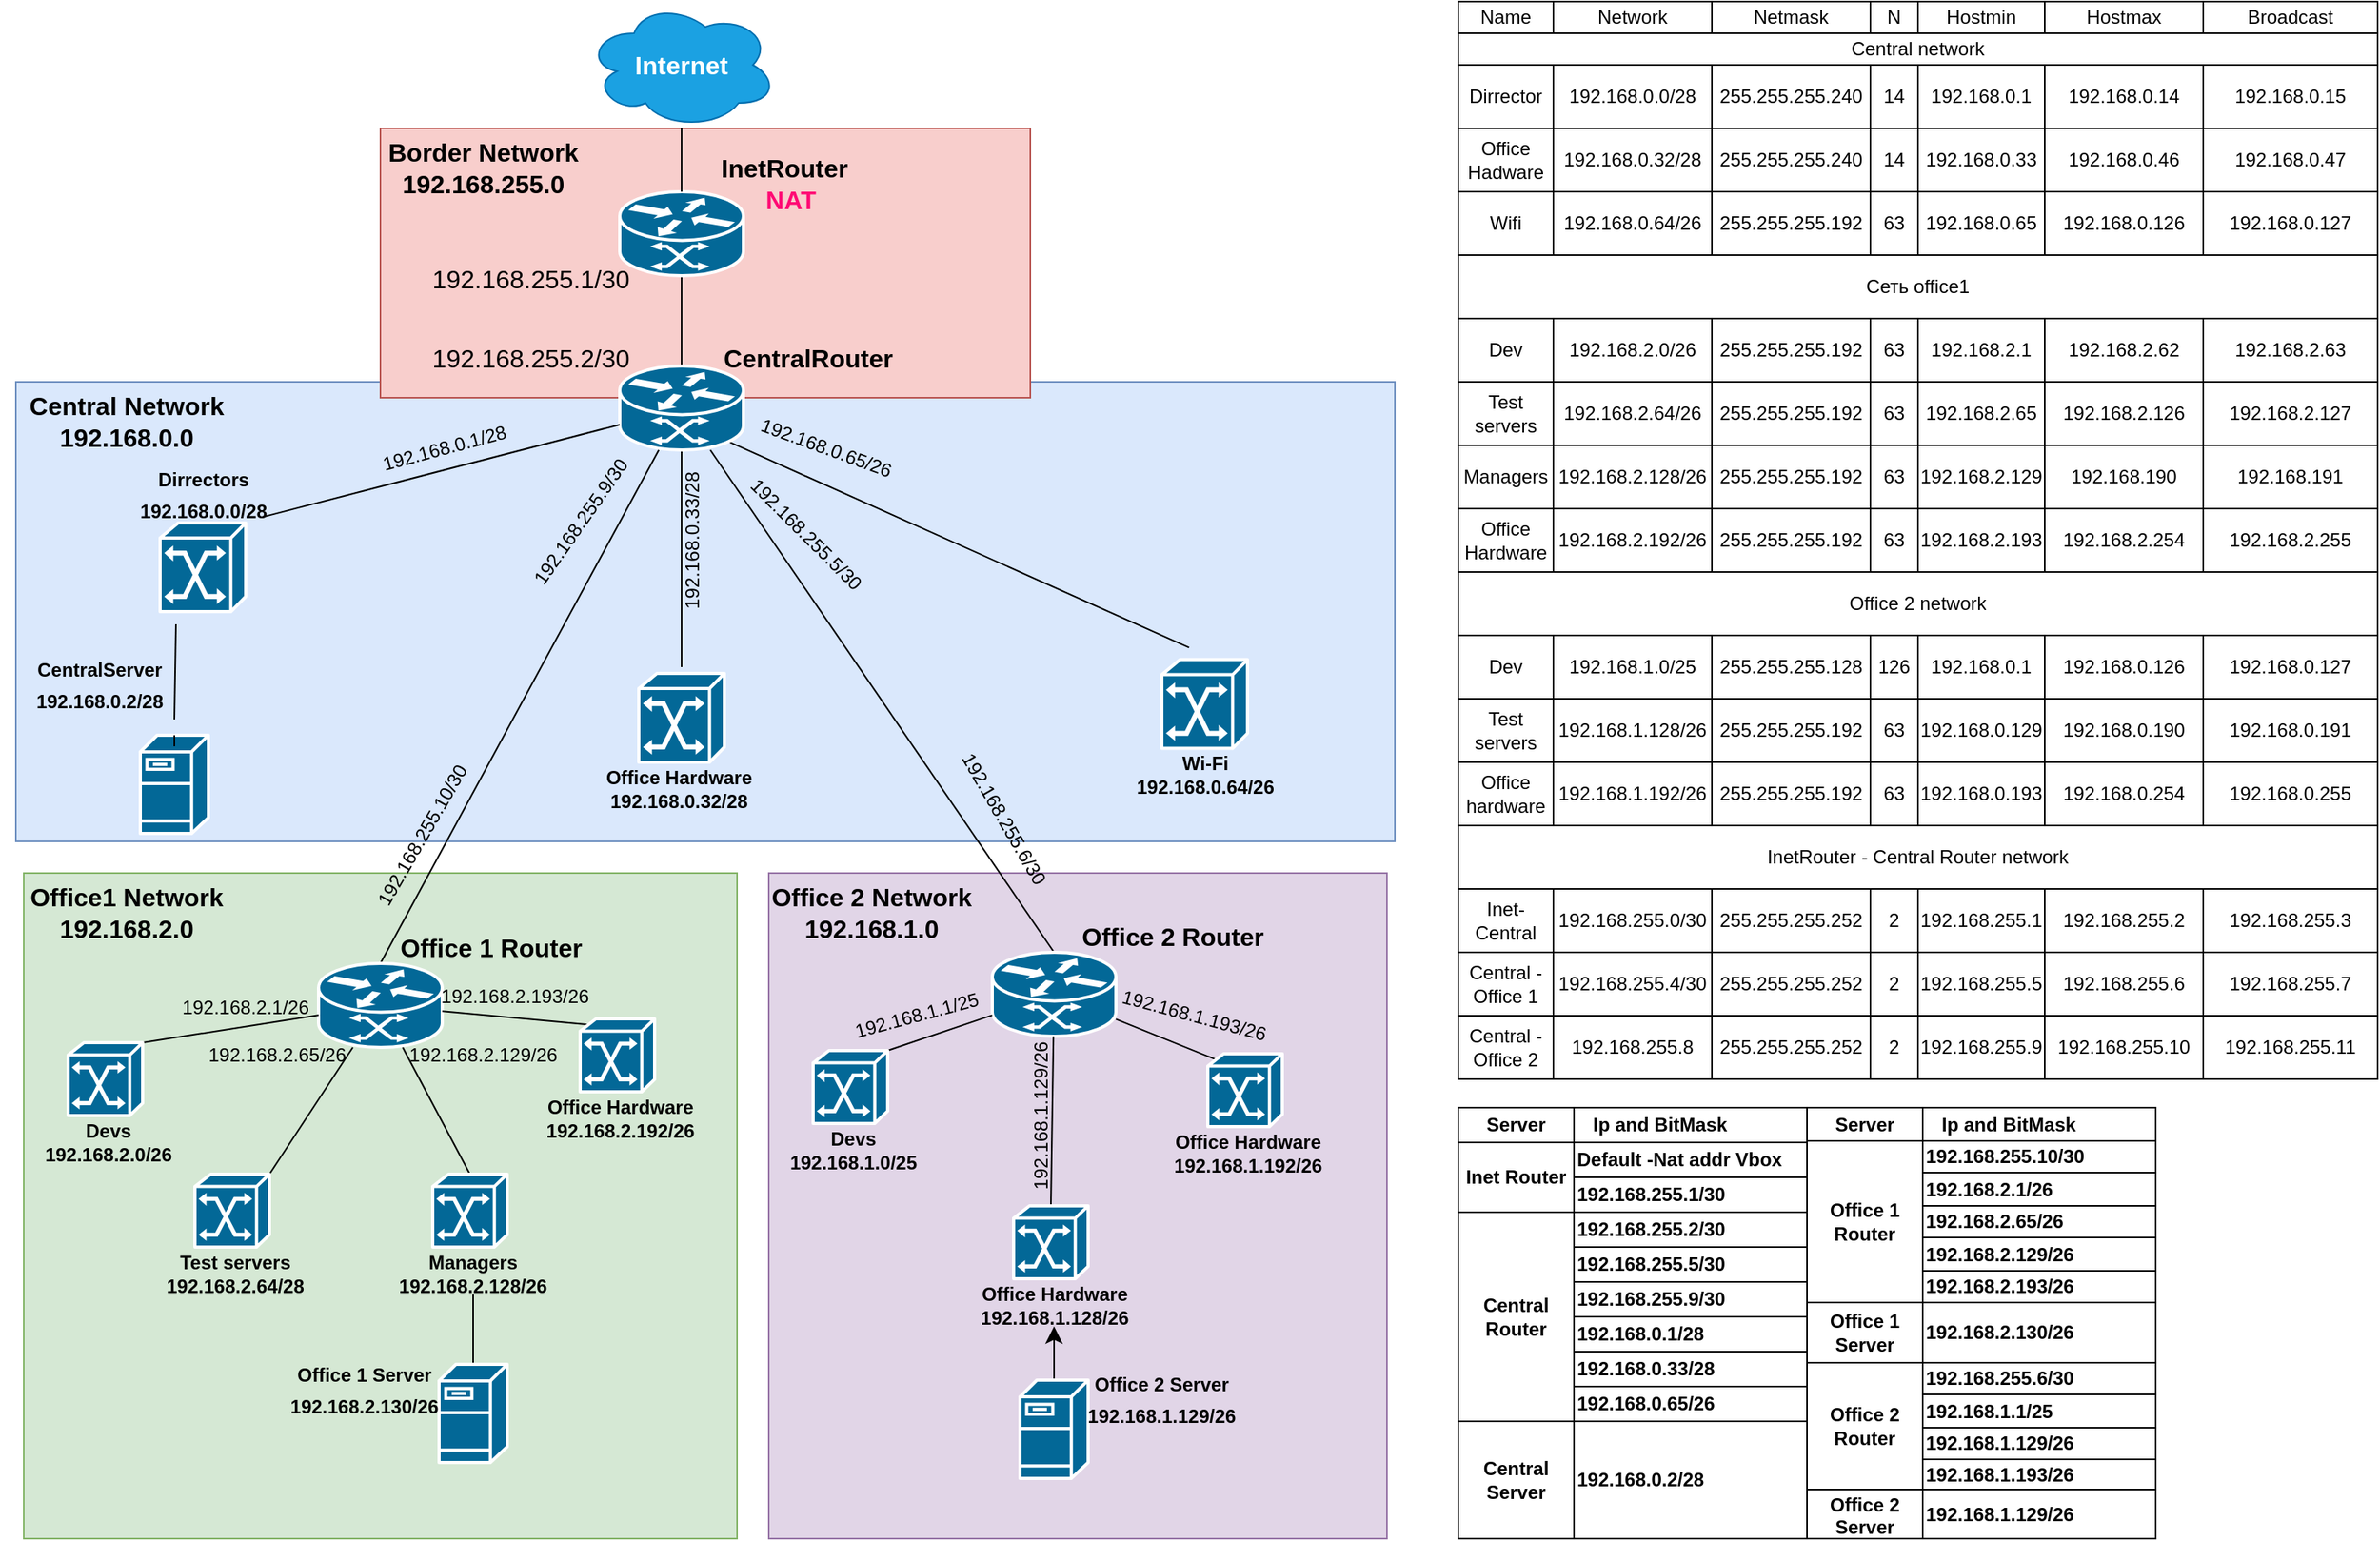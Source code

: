 <mxfile version="24.7.7">
  <diagram name="Страница — 1" id="znL3t_j3WrMV90D-xbOR">
    <mxGraphModel dx="2049" dy="1180" grid="1" gridSize="10" guides="1" tooltips="1" connect="1" arrows="1" fold="1" page="1" pageScale="1" pageWidth="1654" pageHeight="1169" math="0" shadow="0">
      <root>
        <mxCell id="0" />
        <mxCell id="1" parent="0" />
        <mxCell id="ZtE4hQ4jBU0YgBMU4XLE-203" value="" style="rounded=0;whiteSpace=wrap;html=1;fillColor=#e1d5e7;strokeColor=#9673a6;" vertex="1" parent="1">
          <mxGeometry x="525" y="560" width="390" height="420" as="geometry" />
        </mxCell>
        <mxCell id="ZtE4hQ4jBU0YgBMU4XLE-202" value="" style="rounded=0;whiteSpace=wrap;html=1;fillColor=#d5e8d4;strokeColor=#82b366;" vertex="1" parent="1">
          <mxGeometry x="55" y="560" width="450" height="420" as="geometry" />
        </mxCell>
        <mxCell id="ZtE4hQ4jBU0YgBMU4XLE-198" value="" style="rounded=0;whiteSpace=wrap;html=1;fillColor=#dae8fc;strokeColor=#6c8ebf;" vertex="1" parent="1">
          <mxGeometry x="50" y="250" width="870" height="290" as="geometry" />
        </mxCell>
        <mxCell id="ZtE4hQ4jBU0YgBMU4XLE-197" value="" style="rounded=0;whiteSpace=wrap;html=1;fillColor=#f8cecc;strokeColor=#b85450;" vertex="1" parent="1">
          <mxGeometry x="280" y="90" width="410" height="170" as="geometry" />
        </mxCell>
        <mxCell id="ZtE4hQ4jBU0YgBMU4XLE-1" value="" style="shape=table;startSize=0;container=1;collapsible=0;childLayout=tableLayout;" vertex="1" parent="1">
          <mxGeometry x="960" y="10" width="580" height="680" as="geometry" />
        </mxCell>
        <mxCell id="ZtE4hQ4jBU0YgBMU4XLE-2" value="" style="shape=tableRow;horizontal=0;startSize=0;swimlaneHead=0;swimlaneBody=0;strokeColor=inherit;top=0;left=0;bottom=0;right=0;collapsible=0;dropTarget=0;fillColor=none;points=[[0,0.5],[1,0.5]];portConstraint=eastwest;" vertex="1" parent="ZtE4hQ4jBU0YgBMU4XLE-1">
          <mxGeometry width="580" height="20" as="geometry" />
        </mxCell>
        <mxCell id="ZtE4hQ4jBU0YgBMU4XLE-3" value="Name" style="shape=partialRectangle;html=1;whiteSpace=wrap;connectable=0;strokeColor=inherit;overflow=hidden;fillColor=none;top=0;left=0;bottom=0;right=0;pointerEvents=1;" vertex="1" parent="ZtE4hQ4jBU0YgBMU4XLE-2">
          <mxGeometry width="60" height="20" as="geometry">
            <mxRectangle width="60" height="20" as="alternateBounds" />
          </mxGeometry>
        </mxCell>
        <mxCell id="ZtE4hQ4jBU0YgBMU4XLE-4" value="Network" style="shape=partialRectangle;html=1;whiteSpace=wrap;connectable=0;strokeColor=inherit;overflow=hidden;fillColor=none;top=0;left=0;bottom=0;right=0;pointerEvents=1;" vertex="1" parent="ZtE4hQ4jBU0YgBMU4XLE-2">
          <mxGeometry x="60" width="100" height="20" as="geometry">
            <mxRectangle width="100" height="20" as="alternateBounds" />
          </mxGeometry>
        </mxCell>
        <mxCell id="ZtE4hQ4jBU0YgBMU4XLE-5" value="Netmask" style="shape=partialRectangle;html=1;whiteSpace=wrap;connectable=0;strokeColor=inherit;overflow=hidden;fillColor=none;top=0;left=0;bottom=0;right=0;pointerEvents=1;" vertex="1" parent="ZtE4hQ4jBU0YgBMU4XLE-2">
          <mxGeometry x="160" width="100" height="20" as="geometry">
            <mxRectangle width="100" height="20" as="alternateBounds" />
          </mxGeometry>
        </mxCell>
        <mxCell id="ZtE4hQ4jBU0YgBMU4XLE-6" value="N" style="shape=partialRectangle;html=1;whiteSpace=wrap;connectable=0;strokeColor=inherit;overflow=hidden;fillColor=none;top=0;left=0;bottom=0;right=0;pointerEvents=1;" vertex="1" parent="ZtE4hQ4jBU0YgBMU4XLE-2">
          <mxGeometry x="260" width="30" height="20" as="geometry">
            <mxRectangle width="30" height="20" as="alternateBounds" />
          </mxGeometry>
        </mxCell>
        <mxCell id="ZtE4hQ4jBU0YgBMU4XLE-7" value="Hostmin" style="shape=partialRectangle;html=1;whiteSpace=wrap;connectable=0;strokeColor=inherit;overflow=hidden;fillColor=none;top=0;left=0;bottom=0;right=0;pointerEvents=1;" vertex="1" parent="ZtE4hQ4jBU0YgBMU4XLE-2">
          <mxGeometry x="290" width="80" height="20" as="geometry">
            <mxRectangle width="80" height="20" as="alternateBounds" />
          </mxGeometry>
        </mxCell>
        <mxCell id="ZtE4hQ4jBU0YgBMU4XLE-8" value="Hostmax" style="shape=partialRectangle;html=1;whiteSpace=wrap;connectable=0;strokeColor=inherit;overflow=hidden;fillColor=none;top=0;left=0;bottom=0;right=0;pointerEvents=1;" vertex="1" parent="ZtE4hQ4jBU0YgBMU4XLE-2">
          <mxGeometry x="370" width="100" height="20" as="geometry">
            <mxRectangle width="100" height="20" as="alternateBounds" />
          </mxGeometry>
        </mxCell>
        <mxCell id="ZtE4hQ4jBU0YgBMU4XLE-9" value="Broadcast" style="shape=partialRectangle;html=1;whiteSpace=wrap;connectable=0;strokeColor=inherit;overflow=hidden;fillColor=none;top=0;left=0;bottom=0;right=0;pointerEvents=1;" vertex="1" parent="ZtE4hQ4jBU0YgBMU4XLE-2">
          <mxGeometry x="470" width="110" height="20" as="geometry">
            <mxRectangle width="110" height="20" as="alternateBounds" />
          </mxGeometry>
        </mxCell>
        <mxCell id="ZtE4hQ4jBU0YgBMU4XLE-10" value="" style="shape=tableRow;horizontal=0;startSize=0;swimlaneHead=0;swimlaneBody=0;strokeColor=inherit;top=0;left=0;bottom=0;right=0;collapsible=0;dropTarget=0;fillColor=none;points=[[0,0.5],[1,0.5]];portConstraint=eastwest;" vertex="1" parent="ZtE4hQ4jBU0YgBMU4XLE-1">
          <mxGeometry y="20" width="580" height="20" as="geometry" />
        </mxCell>
        <mxCell id="ZtE4hQ4jBU0YgBMU4XLE-11" value="Central network" style="shape=partialRectangle;html=1;whiteSpace=wrap;connectable=0;strokeColor=inherit;overflow=hidden;fillColor=none;top=0;left=0;bottom=0;right=0;pointerEvents=1;rowspan=1;colspan=7;" vertex="1" parent="ZtE4hQ4jBU0YgBMU4XLE-10">
          <mxGeometry width="580" height="20" as="geometry">
            <mxRectangle width="60" height="20" as="alternateBounds" />
          </mxGeometry>
        </mxCell>
        <mxCell id="ZtE4hQ4jBU0YgBMU4XLE-12" value="" style="shape=partialRectangle;html=1;whiteSpace=wrap;connectable=0;strokeColor=inherit;overflow=hidden;fillColor=none;top=0;left=0;bottom=0;right=0;pointerEvents=1;" vertex="1" visible="0" parent="ZtE4hQ4jBU0YgBMU4XLE-10">
          <mxGeometry x="60" width="100" height="20" as="geometry">
            <mxRectangle width="100" height="20" as="alternateBounds" />
          </mxGeometry>
        </mxCell>
        <mxCell id="ZtE4hQ4jBU0YgBMU4XLE-13" value="" style="shape=partialRectangle;html=1;whiteSpace=wrap;connectable=0;strokeColor=inherit;overflow=hidden;fillColor=none;top=0;left=0;bottom=0;right=0;pointerEvents=1;" vertex="1" visible="0" parent="ZtE4hQ4jBU0YgBMU4XLE-10">
          <mxGeometry x="160" width="100" height="20" as="geometry">
            <mxRectangle width="100" height="20" as="alternateBounds" />
          </mxGeometry>
        </mxCell>
        <mxCell id="ZtE4hQ4jBU0YgBMU4XLE-14" value="" style="shape=partialRectangle;html=1;whiteSpace=wrap;connectable=0;strokeColor=inherit;overflow=hidden;fillColor=none;top=0;left=0;bottom=0;right=0;pointerEvents=1;" vertex="1" visible="0" parent="ZtE4hQ4jBU0YgBMU4XLE-10">
          <mxGeometry x="260" width="30" height="20" as="geometry">
            <mxRectangle width="30" height="20" as="alternateBounds" />
          </mxGeometry>
        </mxCell>
        <mxCell id="ZtE4hQ4jBU0YgBMU4XLE-15" value="" style="shape=partialRectangle;html=1;whiteSpace=wrap;connectable=0;strokeColor=inherit;overflow=hidden;fillColor=none;top=0;left=0;bottom=0;right=0;pointerEvents=1;" vertex="1" visible="0" parent="ZtE4hQ4jBU0YgBMU4XLE-10">
          <mxGeometry x="290" width="80" height="20" as="geometry">
            <mxRectangle width="80" height="20" as="alternateBounds" />
          </mxGeometry>
        </mxCell>
        <mxCell id="ZtE4hQ4jBU0YgBMU4XLE-16" value="" style="shape=partialRectangle;html=1;whiteSpace=wrap;connectable=0;strokeColor=inherit;overflow=hidden;fillColor=none;top=0;left=0;bottom=0;right=0;pointerEvents=1;" vertex="1" visible="0" parent="ZtE4hQ4jBU0YgBMU4XLE-10">
          <mxGeometry x="370" width="100" height="20" as="geometry">
            <mxRectangle width="100" height="20" as="alternateBounds" />
          </mxGeometry>
        </mxCell>
        <mxCell id="ZtE4hQ4jBU0YgBMU4XLE-17" value="" style="shape=partialRectangle;html=1;whiteSpace=wrap;connectable=0;strokeColor=inherit;overflow=hidden;fillColor=none;top=0;left=0;bottom=0;right=0;pointerEvents=1;" vertex="1" visible="0" parent="ZtE4hQ4jBU0YgBMU4XLE-10">
          <mxGeometry x="470" width="110" height="20" as="geometry">
            <mxRectangle width="110" height="20" as="alternateBounds" />
          </mxGeometry>
        </mxCell>
        <mxCell id="ZtE4hQ4jBU0YgBMU4XLE-18" value="" style="shape=tableRow;horizontal=0;startSize=0;swimlaneHead=0;swimlaneBody=0;strokeColor=inherit;top=0;left=0;bottom=0;right=0;collapsible=0;dropTarget=0;fillColor=none;points=[[0,0.5],[1,0.5]];portConstraint=eastwest;" vertex="1" parent="ZtE4hQ4jBU0YgBMU4XLE-1">
          <mxGeometry y="40" width="580" height="40" as="geometry" />
        </mxCell>
        <mxCell id="ZtE4hQ4jBU0YgBMU4XLE-19" value="Dirrector" style="shape=partialRectangle;html=1;whiteSpace=wrap;connectable=0;strokeColor=inherit;overflow=hidden;fillColor=none;top=0;left=0;bottom=0;right=0;pointerEvents=1;" vertex="1" parent="ZtE4hQ4jBU0YgBMU4XLE-18">
          <mxGeometry width="60" height="40" as="geometry">
            <mxRectangle width="60" height="40" as="alternateBounds" />
          </mxGeometry>
        </mxCell>
        <mxCell id="ZtE4hQ4jBU0YgBMU4XLE-20" value="192.168.0.0/28" style="shape=partialRectangle;html=1;whiteSpace=wrap;connectable=0;strokeColor=inherit;overflow=hidden;fillColor=none;top=0;left=0;bottom=0;right=0;pointerEvents=1;" vertex="1" parent="ZtE4hQ4jBU0YgBMU4XLE-18">
          <mxGeometry x="60" width="100" height="40" as="geometry">
            <mxRectangle width="100" height="40" as="alternateBounds" />
          </mxGeometry>
        </mxCell>
        <mxCell id="ZtE4hQ4jBU0YgBMU4XLE-21" value="255.255.255.240" style="shape=partialRectangle;html=1;whiteSpace=wrap;connectable=0;strokeColor=inherit;overflow=hidden;fillColor=none;top=0;left=0;bottom=0;right=0;pointerEvents=1;" vertex="1" parent="ZtE4hQ4jBU0YgBMU4XLE-18">
          <mxGeometry x="160" width="100" height="40" as="geometry">
            <mxRectangle width="100" height="40" as="alternateBounds" />
          </mxGeometry>
        </mxCell>
        <mxCell id="ZtE4hQ4jBU0YgBMU4XLE-22" value="14" style="shape=partialRectangle;html=1;whiteSpace=wrap;connectable=0;strokeColor=inherit;overflow=hidden;fillColor=none;top=0;left=0;bottom=0;right=0;pointerEvents=1;" vertex="1" parent="ZtE4hQ4jBU0YgBMU4XLE-18">
          <mxGeometry x="260" width="30" height="40" as="geometry">
            <mxRectangle width="30" height="40" as="alternateBounds" />
          </mxGeometry>
        </mxCell>
        <mxCell id="ZtE4hQ4jBU0YgBMU4XLE-23" value="192.168.0.1" style="shape=partialRectangle;html=1;whiteSpace=wrap;connectable=0;strokeColor=inherit;overflow=hidden;fillColor=none;top=0;left=0;bottom=0;right=0;pointerEvents=1;" vertex="1" parent="ZtE4hQ4jBU0YgBMU4XLE-18">
          <mxGeometry x="290" width="80" height="40" as="geometry">
            <mxRectangle width="80" height="40" as="alternateBounds" />
          </mxGeometry>
        </mxCell>
        <mxCell id="ZtE4hQ4jBU0YgBMU4XLE-24" value="192.168.0.14" style="shape=partialRectangle;html=1;whiteSpace=wrap;connectable=0;strokeColor=inherit;overflow=hidden;fillColor=none;top=0;left=0;bottom=0;right=0;pointerEvents=1;" vertex="1" parent="ZtE4hQ4jBU0YgBMU4XLE-18">
          <mxGeometry x="370" width="100" height="40" as="geometry">
            <mxRectangle width="100" height="40" as="alternateBounds" />
          </mxGeometry>
        </mxCell>
        <mxCell id="ZtE4hQ4jBU0YgBMU4XLE-25" value="192.168.0.15" style="shape=partialRectangle;html=1;whiteSpace=wrap;connectable=0;strokeColor=inherit;overflow=hidden;fillColor=none;top=0;left=0;bottom=0;right=0;pointerEvents=1;" vertex="1" parent="ZtE4hQ4jBU0YgBMU4XLE-18">
          <mxGeometry x="470" width="110" height="40" as="geometry">
            <mxRectangle width="110" height="40" as="alternateBounds" />
          </mxGeometry>
        </mxCell>
        <mxCell id="ZtE4hQ4jBU0YgBMU4XLE-51" style="shape=tableRow;horizontal=0;startSize=0;swimlaneHead=0;swimlaneBody=0;strokeColor=inherit;top=0;left=0;bottom=0;right=0;collapsible=0;dropTarget=0;fillColor=none;points=[[0,0.5],[1,0.5]];portConstraint=eastwest;" vertex="1" parent="ZtE4hQ4jBU0YgBMU4XLE-1">
          <mxGeometry y="80" width="580" height="40" as="geometry" />
        </mxCell>
        <mxCell id="ZtE4hQ4jBU0YgBMU4XLE-52" value="Office Hadware" style="shape=partialRectangle;html=1;whiteSpace=wrap;connectable=0;strokeColor=inherit;overflow=hidden;fillColor=none;top=0;left=0;bottom=0;right=0;pointerEvents=1;" vertex="1" parent="ZtE4hQ4jBU0YgBMU4XLE-51">
          <mxGeometry width="60" height="40" as="geometry">
            <mxRectangle width="60" height="40" as="alternateBounds" />
          </mxGeometry>
        </mxCell>
        <mxCell id="ZtE4hQ4jBU0YgBMU4XLE-53" value="192.168.0.32/28" style="shape=partialRectangle;html=1;whiteSpace=wrap;connectable=0;strokeColor=inherit;overflow=hidden;fillColor=none;top=0;left=0;bottom=0;right=0;pointerEvents=1;" vertex="1" parent="ZtE4hQ4jBU0YgBMU4XLE-51">
          <mxGeometry x="60" width="100" height="40" as="geometry">
            <mxRectangle width="100" height="40" as="alternateBounds" />
          </mxGeometry>
        </mxCell>
        <mxCell id="ZtE4hQ4jBU0YgBMU4XLE-54" value="255.255.255.240" style="shape=partialRectangle;html=1;whiteSpace=wrap;connectable=0;strokeColor=inherit;overflow=hidden;fillColor=none;top=0;left=0;bottom=0;right=0;pointerEvents=1;" vertex="1" parent="ZtE4hQ4jBU0YgBMU4XLE-51">
          <mxGeometry x="160" width="100" height="40" as="geometry">
            <mxRectangle width="100" height="40" as="alternateBounds" />
          </mxGeometry>
        </mxCell>
        <mxCell id="ZtE4hQ4jBU0YgBMU4XLE-55" value="14" style="shape=partialRectangle;html=1;whiteSpace=wrap;connectable=0;strokeColor=inherit;overflow=hidden;fillColor=none;top=0;left=0;bottom=0;right=0;pointerEvents=1;" vertex="1" parent="ZtE4hQ4jBU0YgBMU4XLE-51">
          <mxGeometry x="260" width="30" height="40" as="geometry">
            <mxRectangle width="30" height="40" as="alternateBounds" />
          </mxGeometry>
        </mxCell>
        <mxCell id="ZtE4hQ4jBU0YgBMU4XLE-56" value="192.168.0.33" style="shape=partialRectangle;html=1;whiteSpace=wrap;connectable=0;strokeColor=inherit;overflow=hidden;fillColor=none;top=0;left=0;bottom=0;right=0;pointerEvents=1;" vertex="1" parent="ZtE4hQ4jBU0YgBMU4XLE-51">
          <mxGeometry x="290" width="80" height="40" as="geometry">
            <mxRectangle width="80" height="40" as="alternateBounds" />
          </mxGeometry>
        </mxCell>
        <mxCell id="ZtE4hQ4jBU0YgBMU4XLE-57" value="192.168.0.46" style="shape=partialRectangle;html=1;whiteSpace=wrap;connectable=0;strokeColor=inherit;overflow=hidden;fillColor=none;top=0;left=0;bottom=0;right=0;pointerEvents=1;" vertex="1" parent="ZtE4hQ4jBU0YgBMU4XLE-51">
          <mxGeometry x="370" width="100" height="40" as="geometry">
            <mxRectangle width="100" height="40" as="alternateBounds" />
          </mxGeometry>
        </mxCell>
        <mxCell id="ZtE4hQ4jBU0YgBMU4XLE-58" value="192.168.0.47" style="shape=partialRectangle;html=1;whiteSpace=wrap;connectable=0;strokeColor=inherit;overflow=hidden;fillColor=none;top=0;left=0;bottom=0;right=0;pointerEvents=1;" vertex="1" parent="ZtE4hQ4jBU0YgBMU4XLE-51">
          <mxGeometry x="470" width="110" height="40" as="geometry">
            <mxRectangle width="110" height="40" as="alternateBounds" />
          </mxGeometry>
        </mxCell>
        <mxCell id="ZtE4hQ4jBU0YgBMU4XLE-59" style="shape=tableRow;horizontal=0;startSize=0;swimlaneHead=0;swimlaneBody=0;strokeColor=inherit;top=0;left=0;bottom=0;right=0;collapsible=0;dropTarget=0;fillColor=none;points=[[0,0.5],[1,0.5]];portConstraint=eastwest;" vertex="1" parent="ZtE4hQ4jBU0YgBMU4XLE-1">
          <mxGeometry y="120" width="580" height="40" as="geometry" />
        </mxCell>
        <mxCell id="ZtE4hQ4jBU0YgBMU4XLE-60" value="Wifi" style="shape=partialRectangle;html=1;whiteSpace=wrap;connectable=0;strokeColor=inherit;overflow=hidden;fillColor=none;top=0;left=0;bottom=0;right=0;pointerEvents=1;" vertex="1" parent="ZtE4hQ4jBU0YgBMU4XLE-59">
          <mxGeometry width="60" height="40" as="geometry">
            <mxRectangle width="60" height="40" as="alternateBounds" />
          </mxGeometry>
        </mxCell>
        <mxCell id="ZtE4hQ4jBU0YgBMU4XLE-61" value="192.168.0.64/26" style="shape=partialRectangle;html=1;whiteSpace=wrap;connectable=0;strokeColor=inherit;overflow=hidden;fillColor=none;top=0;left=0;bottom=0;right=0;pointerEvents=1;" vertex="1" parent="ZtE4hQ4jBU0YgBMU4XLE-59">
          <mxGeometry x="60" width="100" height="40" as="geometry">
            <mxRectangle width="100" height="40" as="alternateBounds" />
          </mxGeometry>
        </mxCell>
        <mxCell id="ZtE4hQ4jBU0YgBMU4XLE-62" value="255.255.255.192" style="shape=partialRectangle;html=1;whiteSpace=wrap;connectable=0;strokeColor=inherit;overflow=hidden;fillColor=none;top=0;left=0;bottom=0;right=0;pointerEvents=1;" vertex="1" parent="ZtE4hQ4jBU0YgBMU4XLE-59">
          <mxGeometry x="160" width="100" height="40" as="geometry">
            <mxRectangle width="100" height="40" as="alternateBounds" />
          </mxGeometry>
        </mxCell>
        <mxCell id="ZtE4hQ4jBU0YgBMU4XLE-63" value="63" style="shape=partialRectangle;html=1;whiteSpace=wrap;connectable=0;strokeColor=inherit;overflow=hidden;fillColor=none;top=0;left=0;bottom=0;right=0;pointerEvents=1;" vertex="1" parent="ZtE4hQ4jBU0YgBMU4XLE-59">
          <mxGeometry x="260" width="30" height="40" as="geometry">
            <mxRectangle width="30" height="40" as="alternateBounds" />
          </mxGeometry>
        </mxCell>
        <mxCell id="ZtE4hQ4jBU0YgBMU4XLE-64" value="192.168.0.65" style="shape=partialRectangle;html=1;whiteSpace=wrap;connectable=0;strokeColor=inherit;overflow=hidden;fillColor=none;top=0;left=0;bottom=0;right=0;pointerEvents=1;" vertex="1" parent="ZtE4hQ4jBU0YgBMU4XLE-59">
          <mxGeometry x="290" width="80" height="40" as="geometry">
            <mxRectangle width="80" height="40" as="alternateBounds" />
          </mxGeometry>
        </mxCell>
        <mxCell id="ZtE4hQ4jBU0YgBMU4XLE-65" value="192.168.0.126" style="shape=partialRectangle;html=1;whiteSpace=wrap;connectable=0;strokeColor=inherit;overflow=hidden;fillColor=none;top=0;left=0;bottom=0;right=0;pointerEvents=1;" vertex="1" parent="ZtE4hQ4jBU0YgBMU4XLE-59">
          <mxGeometry x="370" width="100" height="40" as="geometry">
            <mxRectangle width="100" height="40" as="alternateBounds" />
          </mxGeometry>
        </mxCell>
        <mxCell id="ZtE4hQ4jBU0YgBMU4XLE-66" value="192.168.0.127" style="shape=partialRectangle;html=1;whiteSpace=wrap;connectable=0;strokeColor=inherit;overflow=hidden;fillColor=none;top=0;left=0;bottom=0;right=0;pointerEvents=1;" vertex="1" parent="ZtE4hQ4jBU0YgBMU4XLE-59">
          <mxGeometry x="470" width="110" height="40" as="geometry">
            <mxRectangle width="110" height="40" as="alternateBounds" />
          </mxGeometry>
        </mxCell>
        <mxCell id="ZtE4hQ4jBU0YgBMU4XLE-67" style="shape=tableRow;horizontal=0;startSize=0;swimlaneHead=0;swimlaneBody=0;strokeColor=inherit;top=0;left=0;bottom=0;right=0;collapsible=0;dropTarget=0;fillColor=none;points=[[0,0.5],[1,0.5]];portConstraint=eastwest;" vertex="1" parent="ZtE4hQ4jBU0YgBMU4XLE-1">
          <mxGeometry y="160" width="580" height="40" as="geometry" />
        </mxCell>
        <mxCell id="ZtE4hQ4jBU0YgBMU4XLE-68" value="Сеть office1" style="shape=partialRectangle;html=1;whiteSpace=wrap;connectable=0;strokeColor=inherit;overflow=hidden;fillColor=none;top=0;left=0;bottom=0;right=0;pointerEvents=1;rowspan=1;colspan=7;" vertex="1" parent="ZtE4hQ4jBU0YgBMU4XLE-67">
          <mxGeometry width="580" height="40" as="geometry">
            <mxRectangle width="60" height="40" as="alternateBounds" />
          </mxGeometry>
        </mxCell>
        <mxCell id="ZtE4hQ4jBU0YgBMU4XLE-69" style="shape=partialRectangle;html=1;whiteSpace=wrap;connectable=0;strokeColor=inherit;overflow=hidden;fillColor=none;top=0;left=0;bottom=0;right=0;pointerEvents=1;" vertex="1" visible="0" parent="ZtE4hQ4jBU0YgBMU4XLE-67">
          <mxGeometry x="60" width="100" height="40" as="geometry">
            <mxRectangle width="100" height="40" as="alternateBounds" />
          </mxGeometry>
        </mxCell>
        <mxCell id="ZtE4hQ4jBU0YgBMU4XLE-70" style="shape=partialRectangle;html=1;whiteSpace=wrap;connectable=0;strokeColor=inherit;overflow=hidden;fillColor=none;top=0;left=0;bottom=0;right=0;pointerEvents=1;" vertex="1" visible="0" parent="ZtE4hQ4jBU0YgBMU4XLE-67">
          <mxGeometry x="160" width="100" height="40" as="geometry">
            <mxRectangle width="100" height="40" as="alternateBounds" />
          </mxGeometry>
        </mxCell>
        <mxCell id="ZtE4hQ4jBU0YgBMU4XLE-71" style="shape=partialRectangle;html=1;whiteSpace=wrap;connectable=0;strokeColor=inherit;overflow=hidden;fillColor=none;top=0;left=0;bottom=0;right=0;pointerEvents=1;" vertex="1" visible="0" parent="ZtE4hQ4jBU0YgBMU4XLE-67">
          <mxGeometry x="260" width="30" height="40" as="geometry">
            <mxRectangle width="30" height="40" as="alternateBounds" />
          </mxGeometry>
        </mxCell>
        <mxCell id="ZtE4hQ4jBU0YgBMU4XLE-72" style="shape=partialRectangle;html=1;whiteSpace=wrap;connectable=0;strokeColor=inherit;overflow=hidden;fillColor=none;top=0;left=0;bottom=0;right=0;pointerEvents=1;" vertex="1" visible="0" parent="ZtE4hQ4jBU0YgBMU4XLE-67">
          <mxGeometry x="290" width="80" height="40" as="geometry">
            <mxRectangle width="80" height="40" as="alternateBounds" />
          </mxGeometry>
        </mxCell>
        <mxCell id="ZtE4hQ4jBU0YgBMU4XLE-73" style="shape=partialRectangle;html=1;whiteSpace=wrap;connectable=0;strokeColor=inherit;overflow=hidden;fillColor=none;top=0;left=0;bottom=0;right=0;pointerEvents=1;" vertex="1" visible="0" parent="ZtE4hQ4jBU0YgBMU4XLE-67">
          <mxGeometry x="370" width="100" height="40" as="geometry">
            <mxRectangle width="100" height="40" as="alternateBounds" />
          </mxGeometry>
        </mxCell>
        <mxCell id="ZtE4hQ4jBU0YgBMU4XLE-74" style="shape=partialRectangle;html=1;whiteSpace=wrap;connectable=0;strokeColor=inherit;overflow=hidden;fillColor=none;top=0;left=0;bottom=0;right=0;pointerEvents=1;" vertex="1" visible="0" parent="ZtE4hQ4jBU0YgBMU4XLE-67">
          <mxGeometry x="470" width="110" height="40" as="geometry">
            <mxRectangle width="110" height="40" as="alternateBounds" />
          </mxGeometry>
        </mxCell>
        <mxCell id="ZtE4hQ4jBU0YgBMU4XLE-75" style="shape=tableRow;horizontal=0;startSize=0;swimlaneHead=0;swimlaneBody=0;strokeColor=inherit;top=0;left=0;bottom=0;right=0;collapsible=0;dropTarget=0;fillColor=none;points=[[0,0.5],[1,0.5]];portConstraint=eastwest;" vertex="1" parent="ZtE4hQ4jBU0YgBMU4XLE-1">
          <mxGeometry y="200" width="580" height="40" as="geometry" />
        </mxCell>
        <mxCell id="ZtE4hQ4jBU0YgBMU4XLE-76" value="Dev" style="shape=partialRectangle;html=1;whiteSpace=wrap;connectable=0;strokeColor=inherit;overflow=hidden;fillColor=none;top=0;left=0;bottom=0;right=0;pointerEvents=1;" vertex="1" parent="ZtE4hQ4jBU0YgBMU4XLE-75">
          <mxGeometry width="60" height="40" as="geometry">
            <mxRectangle width="60" height="40" as="alternateBounds" />
          </mxGeometry>
        </mxCell>
        <mxCell id="ZtE4hQ4jBU0YgBMU4XLE-77" value="192.168.2.0/26" style="shape=partialRectangle;html=1;whiteSpace=wrap;connectable=0;strokeColor=inherit;overflow=hidden;fillColor=none;top=0;left=0;bottom=0;right=0;pointerEvents=1;" vertex="1" parent="ZtE4hQ4jBU0YgBMU4XLE-75">
          <mxGeometry x="60" width="100" height="40" as="geometry">
            <mxRectangle width="100" height="40" as="alternateBounds" />
          </mxGeometry>
        </mxCell>
        <mxCell id="ZtE4hQ4jBU0YgBMU4XLE-78" value="255.255.255.192" style="shape=partialRectangle;html=1;whiteSpace=wrap;connectable=0;strokeColor=inherit;overflow=hidden;fillColor=none;top=0;left=0;bottom=0;right=0;pointerEvents=1;" vertex="1" parent="ZtE4hQ4jBU0YgBMU4XLE-75">
          <mxGeometry x="160" width="100" height="40" as="geometry">
            <mxRectangle width="100" height="40" as="alternateBounds" />
          </mxGeometry>
        </mxCell>
        <mxCell id="ZtE4hQ4jBU0YgBMU4XLE-79" value="63" style="shape=partialRectangle;html=1;whiteSpace=wrap;connectable=0;strokeColor=inherit;overflow=hidden;fillColor=none;top=0;left=0;bottom=0;right=0;pointerEvents=1;" vertex="1" parent="ZtE4hQ4jBU0YgBMU4XLE-75">
          <mxGeometry x="260" width="30" height="40" as="geometry">
            <mxRectangle width="30" height="40" as="alternateBounds" />
          </mxGeometry>
        </mxCell>
        <mxCell id="ZtE4hQ4jBU0YgBMU4XLE-80" value="192.168.2.1" style="shape=partialRectangle;html=1;whiteSpace=wrap;connectable=0;strokeColor=inherit;overflow=hidden;fillColor=none;top=0;left=0;bottom=0;right=0;pointerEvents=1;" vertex="1" parent="ZtE4hQ4jBU0YgBMU4XLE-75">
          <mxGeometry x="290" width="80" height="40" as="geometry">
            <mxRectangle width="80" height="40" as="alternateBounds" />
          </mxGeometry>
        </mxCell>
        <mxCell id="ZtE4hQ4jBU0YgBMU4XLE-81" value="192.168.2.62" style="shape=partialRectangle;html=1;whiteSpace=wrap;connectable=0;strokeColor=inherit;overflow=hidden;fillColor=none;top=0;left=0;bottom=0;right=0;pointerEvents=1;" vertex="1" parent="ZtE4hQ4jBU0YgBMU4XLE-75">
          <mxGeometry x="370" width="100" height="40" as="geometry">
            <mxRectangle width="100" height="40" as="alternateBounds" />
          </mxGeometry>
        </mxCell>
        <mxCell id="ZtE4hQ4jBU0YgBMU4XLE-82" value="192.168.2.63" style="shape=partialRectangle;html=1;whiteSpace=wrap;connectable=0;strokeColor=inherit;overflow=hidden;fillColor=none;top=0;left=0;bottom=0;right=0;pointerEvents=1;" vertex="1" parent="ZtE4hQ4jBU0YgBMU4XLE-75">
          <mxGeometry x="470" width="110" height="40" as="geometry">
            <mxRectangle width="110" height="40" as="alternateBounds" />
          </mxGeometry>
        </mxCell>
        <mxCell id="ZtE4hQ4jBU0YgBMU4XLE-99" style="shape=tableRow;horizontal=0;startSize=0;swimlaneHead=0;swimlaneBody=0;strokeColor=inherit;top=0;left=0;bottom=0;right=0;collapsible=0;dropTarget=0;fillColor=none;points=[[0,0.5],[1,0.5]];portConstraint=eastwest;" vertex="1" parent="ZtE4hQ4jBU0YgBMU4XLE-1">
          <mxGeometry y="240" width="580" height="40" as="geometry" />
        </mxCell>
        <mxCell id="ZtE4hQ4jBU0YgBMU4XLE-100" value="Test servers" style="shape=partialRectangle;html=1;whiteSpace=wrap;connectable=0;strokeColor=inherit;overflow=hidden;fillColor=none;top=0;left=0;bottom=0;right=0;pointerEvents=1;" vertex="1" parent="ZtE4hQ4jBU0YgBMU4XLE-99">
          <mxGeometry width="60" height="40" as="geometry">
            <mxRectangle width="60" height="40" as="alternateBounds" />
          </mxGeometry>
        </mxCell>
        <mxCell id="ZtE4hQ4jBU0YgBMU4XLE-101" value="192.168.2.64/26" style="shape=partialRectangle;html=1;whiteSpace=wrap;connectable=0;strokeColor=inherit;overflow=hidden;fillColor=none;top=0;left=0;bottom=0;right=0;pointerEvents=1;" vertex="1" parent="ZtE4hQ4jBU0YgBMU4XLE-99">
          <mxGeometry x="60" width="100" height="40" as="geometry">
            <mxRectangle width="100" height="40" as="alternateBounds" />
          </mxGeometry>
        </mxCell>
        <mxCell id="ZtE4hQ4jBU0YgBMU4XLE-102" value="255.255.255.192" style="shape=partialRectangle;html=1;whiteSpace=wrap;connectable=0;strokeColor=inherit;overflow=hidden;fillColor=none;top=0;left=0;bottom=0;right=0;pointerEvents=1;" vertex="1" parent="ZtE4hQ4jBU0YgBMU4XLE-99">
          <mxGeometry x="160" width="100" height="40" as="geometry">
            <mxRectangle width="100" height="40" as="alternateBounds" />
          </mxGeometry>
        </mxCell>
        <mxCell id="ZtE4hQ4jBU0YgBMU4XLE-103" value="63" style="shape=partialRectangle;html=1;whiteSpace=wrap;connectable=0;strokeColor=inherit;overflow=hidden;fillColor=none;top=0;left=0;bottom=0;right=0;pointerEvents=1;" vertex="1" parent="ZtE4hQ4jBU0YgBMU4XLE-99">
          <mxGeometry x="260" width="30" height="40" as="geometry">
            <mxRectangle width="30" height="40" as="alternateBounds" />
          </mxGeometry>
        </mxCell>
        <mxCell id="ZtE4hQ4jBU0YgBMU4XLE-104" value="192.168.2.65" style="shape=partialRectangle;html=1;whiteSpace=wrap;connectable=0;strokeColor=inherit;overflow=hidden;fillColor=none;top=0;left=0;bottom=0;right=0;pointerEvents=1;" vertex="1" parent="ZtE4hQ4jBU0YgBMU4XLE-99">
          <mxGeometry x="290" width="80" height="40" as="geometry">
            <mxRectangle width="80" height="40" as="alternateBounds" />
          </mxGeometry>
        </mxCell>
        <mxCell id="ZtE4hQ4jBU0YgBMU4XLE-105" value="192.168.2.126" style="shape=partialRectangle;html=1;whiteSpace=wrap;connectable=0;strokeColor=inherit;overflow=hidden;fillColor=none;top=0;left=0;bottom=0;right=0;pointerEvents=1;" vertex="1" parent="ZtE4hQ4jBU0YgBMU4XLE-99">
          <mxGeometry x="370" width="100" height="40" as="geometry">
            <mxRectangle width="100" height="40" as="alternateBounds" />
          </mxGeometry>
        </mxCell>
        <mxCell id="ZtE4hQ4jBU0YgBMU4XLE-106" value="192.168.2.127" style="shape=partialRectangle;html=1;whiteSpace=wrap;connectable=0;strokeColor=inherit;overflow=hidden;fillColor=none;top=0;left=0;bottom=0;right=0;pointerEvents=1;" vertex="1" parent="ZtE4hQ4jBU0YgBMU4XLE-99">
          <mxGeometry x="470" width="110" height="40" as="geometry">
            <mxRectangle width="110" height="40" as="alternateBounds" />
          </mxGeometry>
        </mxCell>
        <mxCell id="ZtE4hQ4jBU0YgBMU4XLE-91" style="shape=tableRow;horizontal=0;startSize=0;swimlaneHead=0;swimlaneBody=0;strokeColor=inherit;top=0;left=0;bottom=0;right=0;collapsible=0;dropTarget=0;fillColor=none;points=[[0,0.5],[1,0.5]];portConstraint=eastwest;" vertex="1" parent="ZtE4hQ4jBU0YgBMU4XLE-1">
          <mxGeometry y="280" width="580" height="40" as="geometry" />
        </mxCell>
        <mxCell id="ZtE4hQ4jBU0YgBMU4XLE-92" value="Managers" style="shape=partialRectangle;html=1;whiteSpace=wrap;connectable=0;strokeColor=inherit;overflow=hidden;fillColor=none;top=0;left=0;bottom=0;right=0;pointerEvents=1;" vertex="1" parent="ZtE4hQ4jBU0YgBMU4XLE-91">
          <mxGeometry width="60" height="40" as="geometry">
            <mxRectangle width="60" height="40" as="alternateBounds" />
          </mxGeometry>
        </mxCell>
        <mxCell id="ZtE4hQ4jBU0YgBMU4XLE-93" value="192.168.2.128/26" style="shape=partialRectangle;html=1;whiteSpace=wrap;connectable=0;strokeColor=inherit;overflow=hidden;fillColor=none;top=0;left=0;bottom=0;right=0;pointerEvents=1;" vertex="1" parent="ZtE4hQ4jBU0YgBMU4XLE-91">
          <mxGeometry x="60" width="100" height="40" as="geometry">
            <mxRectangle width="100" height="40" as="alternateBounds" />
          </mxGeometry>
        </mxCell>
        <mxCell id="ZtE4hQ4jBU0YgBMU4XLE-94" value="255.255.255.192" style="shape=partialRectangle;html=1;whiteSpace=wrap;connectable=0;strokeColor=inherit;overflow=hidden;fillColor=none;top=0;left=0;bottom=0;right=0;pointerEvents=1;" vertex="1" parent="ZtE4hQ4jBU0YgBMU4XLE-91">
          <mxGeometry x="160" width="100" height="40" as="geometry">
            <mxRectangle width="100" height="40" as="alternateBounds" />
          </mxGeometry>
        </mxCell>
        <mxCell id="ZtE4hQ4jBU0YgBMU4XLE-95" value="63" style="shape=partialRectangle;html=1;whiteSpace=wrap;connectable=0;strokeColor=inherit;overflow=hidden;fillColor=none;top=0;left=0;bottom=0;right=0;pointerEvents=1;" vertex="1" parent="ZtE4hQ4jBU0YgBMU4XLE-91">
          <mxGeometry x="260" width="30" height="40" as="geometry">
            <mxRectangle width="30" height="40" as="alternateBounds" />
          </mxGeometry>
        </mxCell>
        <mxCell id="ZtE4hQ4jBU0YgBMU4XLE-96" value="192.168.2.129" style="shape=partialRectangle;html=1;whiteSpace=wrap;connectable=0;strokeColor=inherit;overflow=hidden;fillColor=none;top=0;left=0;bottom=0;right=0;pointerEvents=1;" vertex="1" parent="ZtE4hQ4jBU0YgBMU4XLE-91">
          <mxGeometry x="290" width="80" height="40" as="geometry">
            <mxRectangle width="80" height="40" as="alternateBounds" />
          </mxGeometry>
        </mxCell>
        <mxCell id="ZtE4hQ4jBU0YgBMU4XLE-97" value="192.168.190" style="shape=partialRectangle;html=1;whiteSpace=wrap;connectable=0;strokeColor=inherit;overflow=hidden;fillColor=none;top=0;left=0;bottom=0;right=0;pointerEvents=1;" vertex="1" parent="ZtE4hQ4jBU0YgBMU4XLE-91">
          <mxGeometry x="370" width="100" height="40" as="geometry">
            <mxRectangle width="100" height="40" as="alternateBounds" />
          </mxGeometry>
        </mxCell>
        <mxCell id="ZtE4hQ4jBU0YgBMU4XLE-98" value="192.168.191" style="shape=partialRectangle;html=1;whiteSpace=wrap;connectable=0;strokeColor=inherit;overflow=hidden;fillColor=none;top=0;left=0;bottom=0;right=0;pointerEvents=1;" vertex="1" parent="ZtE4hQ4jBU0YgBMU4XLE-91">
          <mxGeometry x="470" width="110" height="40" as="geometry">
            <mxRectangle width="110" height="40" as="alternateBounds" />
          </mxGeometry>
        </mxCell>
        <mxCell id="ZtE4hQ4jBU0YgBMU4XLE-83" style="shape=tableRow;horizontal=0;startSize=0;swimlaneHead=0;swimlaneBody=0;strokeColor=inherit;top=0;left=0;bottom=0;right=0;collapsible=0;dropTarget=0;fillColor=none;points=[[0,0.5],[1,0.5]];portConstraint=eastwest;" vertex="1" parent="ZtE4hQ4jBU0YgBMU4XLE-1">
          <mxGeometry y="320" width="580" height="40" as="geometry" />
        </mxCell>
        <mxCell id="ZtE4hQ4jBU0YgBMU4XLE-84" value="Office Hardware" style="shape=partialRectangle;html=1;whiteSpace=wrap;connectable=0;strokeColor=inherit;overflow=hidden;fillColor=none;top=0;left=0;bottom=0;right=0;pointerEvents=1;" vertex="1" parent="ZtE4hQ4jBU0YgBMU4XLE-83">
          <mxGeometry width="60" height="40" as="geometry">
            <mxRectangle width="60" height="40" as="alternateBounds" />
          </mxGeometry>
        </mxCell>
        <mxCell id="ZtE4hQ4jBU0YgBMU4XLE-85" value="192.168.2.192/26" style="shape=partialRectangle;html=1;whiteSpace=wrap;connectable=0;strokeColor=inherit;overflow=hidden;fillColor=none;top=0;left=0;bottom=0;right=0;pointerEvents=1;" vertex="1" parent="ZtE4hQ4jBU0YgBMU4XLE-83">
          <mxGeometry x="60" width="100" height="40" as="geometry">
            <mxRectangle width="100" height="40" as="alternateBounds" />
          </mxGeometry>
        </mxCell>
        <mxCell id="ZtE4hQ4jBU0YgBMU4XLE-86" value="255.255.255.192" style="shape=partialRectangle;html=1;whiteSpace=wrap;connectable=0;strokeColor=inherit;overflow=hidden;fillColor=none;top=0;left=0;bottom=0;right=0;pointerEvents=1;" vertex="1" parent="ZtE4hQ4jBU0YgBMU4XLE-83">
          <mxGeometry x="160" width="100" height="40" as="geometry">
            <mxRectangle width="100" height="40" as="alternateBounds" />
          </mxGeometry>
        </mxCell>
        <mxCell id="ZtE4hQ4jBU0YgBMU4XLE-87" value="63" style="shape=partialRectangle;html=1;whiteSpace=wrap;connectable=0;strokeColor=inherit;overflow=hidden;fillColor=none;top=0;left=0;bottom=0;right=0;pointerEvents=1;" vertex="1" parent="ZtE4hQ4jBU0YgBMU4XLE-83">
          <mxGeometry x="260" width="30" height="40" as="geometry">
            <mxRectangle width="30" height="40" as="alternateBounds" />
          </mxGeometry>
        </mxCell>
        <mxCell id="ZtE4hQ4jBU0YgBMU4XLE-88" value="192.168.2.193" style="shape=partialRectangle;html=1;whiteSpace=wrap;connectable=0;strokeColor=inherit;overflow=hidden;fillColor=none;top=0;left=0;bottom=0;right=0;pointerEvents=1;" vertex="1" parent="ZtE4hQ4jBU0YgBMU4XLE-83">
          <mxGeometry x="290" width="80" height="40" as="geometry">
            <mxRectangle width="80" height="40" as="alternateBounds" />
          </mxGeometry>
        </mxCell>
        <mxCell id="ZtE4hQ4jBU0YgBMU4XLE-89" value="192.168.2.254" style="shape=partialRectangle;html=1;whiteSpace=wrap;connectable=0;strokeColor=inherit;overflow=hidden;fillColor=none;top=0;left=0;bottom=0;right=0;pointerEvents=1;" vertex="1" parent="ZtE4hQ4jBU0YgBMU4XLE-83">
          <mxGeometry x="370" width="100" height="40" as="geometry">
            <mxRectangle width="100" height="40" as="alternateBounds" />
          </mxGeometry>
        </mxCell>
        <mxCell id="ZtE4hQ4jBU0YgBMU4XLE-90" value="192.168.2.255" style="shape=partialRectangle;html=1;whiteSpace=wrap;connectable=0;strokeColor=inherit;overflow=hidden;fillColor=none;top=0;left=0;bottom=0;right=0;pointerEvents=1;" vertex="1" parent="ZtE4hQ4jBU0YgBMU4XLE-83">
          <mxGeometry x="470" width="110" height="40" as="geometry">
            <mxRectangle width="110" height="40" as="alternateBounds" />
          </mxGeometry>
        </mxCell>
        <mxCell id="ZtE4hQ4jBU0YgBMU4XLE-115" style="shape=tableRow;horizontal=0;startSize=0;swimlaneHead=0;swimlaneBody=0;strokeColor=inherit;top=0;left=0;bottom=0;right=0;collapsible=0;dropTarget=0;fillColor=none;points=[[0,0.5],[1,0.5]];portConstraint=eastwest;" vertex="1" parent="ZtE4hQ4jBU0YgBMU4XLE-1">
          <mxGeometry y="360" width="580" height="40" as="geometry" />
        </mxCell>
        <mxCell id="ZtE4hQ4jBU0YgBMU4XLE-116" value="Office 2 network" style="shape=partialRectangle;html=1;whiteSpace=wrap;connectable=0;strokeColor=inherit;overflow=hidden;fillColor=none;top=0;left=0;bottom=0;right=0;pointerEvents=1;rowspan=1;colspan=7;" vertex="1" parent="ZtE4hQ4jBU0YgBMU4XLE-115">
          <mxGeometry width="580" height="40" as="geometry">
            <mxRectangle width="60" height="40" as="alternateBounds" />
          </mxGeometry>
        </mxCell>
        <mxCell id="ZtE4hQ4jBU0YgBMU4XLE-117" style="shape=partialRectangle;html=1;whiteSpace=wrap;connectable=0;strokeColor=inherit;overflow=hidden;fillColor=none;top=0;left=0;bottom=0;right=0;pointerEvents=1;" vertex="1" visible="0" parent="ZtE4hQ4jBU0YgBMU4XLE-115">
          <mxGeometry x="60" width="100" height="40" as="geometry">
            <mxRectangle width="100" height="40" as="alternateBounds" />
          </mxGeometry>
        </mxCell>
        <mxCell id="ZtE4hQ4jBU0YgBMU4XLE-118" style="shape=partialRectangle;html=1;whiteSpace=wrap;connectable=0;strokeColor=inherit;overflow=hidden;fillColor=none;top=0;left=0;bottom=0;right=0;pointerEvents=1;" vertex="1" visible="0" parent="ZtE4hQ4jBU0YgBMU4XLE-115">
          <mxGeometry x="160" width="100" height="40" as="geometry">
            <mxRectangle width="100" height="40" as="alternateBounds" />
          </mxGeometry>
        </mxCell>
        <mxCell id="ZtE4hQ4jBU0YgBMU4XLE-119" style="shape=partialRectangle;html=1;whiteSpace=wrap;connectable=0;strokeColor=inherit;overflow=hidden;fillColor=none;top=0;left=0;bottom=0;right=0;pointerEvents=1;" vertex="1" visible="0" parent="ZtE4hQ4jBU0YgBMU4XLE-115">
          <mxGeometry x="260" width="30" height="40" as="geometry">
            <mxRectangle width="30" height="40" as="alternateBounds" />
          </mxGeometry>
        </mxCell>
        <mxCell id="ZtE4hQ4jBU0YgBMU4XLE-120" style="shape=partialRectangle;html=1;whiteSpace=wrap;connectable=0;strokeColor=inherit;overflow=hidden;fillColor=none;top=0;left=0;bottom=0;right=0;pointerEvents=1;" vertex="1" visible="0" parent="ZtE4hQ4jBU0YgBMU4XLE-115">
          <mxGeometry x="290" width="80" height="40" as="geometry">
            <mxRectangle width="80" height="40" as="alternateBounds" />
          </mxGeometry>
        </mxCell>
        <mxCell id="ZtE4hQ4jBU0YgBMU4XLE-121" style="shape=partialRectangle;html=1;whiteSpace=wrap;connectable=0;strokeColor=inherit;overflow=hidden;fillColor=none;top=0;left=0;bottom=0;right=0;pointerEvents=1;" vertex="1" visible="0" parent="ZtE4hQ4jBU0YgBMU4XLE-115">
          <mxGeometry x="370" width="100" height="40" as="geometry">
            <mxRectangle width="100" height="40" as="alternateBounds" />
          </mxGeometry>
        </mxCell>
        <mxCell id="ZtE4hQ4jBU0YgBMU4XLE-122" style="shape=partialRectangle;html=1;whiteSpace=wrap;connectable=0;strokeColor=inherit;overflow=hidden;fillColor=none;top=0;left=0;bottom=0;right=0;pointerEvents=1;" vertex="1" visible="0" parent="ZtE4hQ4jBU0YgBMU4XLE-115">
          <mxGeometry x="470" width="110" height="40" as="geometry">
            <mxRectangle width="110" height="40" as="alternateBounds" />
          </mxGeometry>
        </mxCell>
        <mxCell id="ZtE4hQ4jBU0YgBMU4XLE-107" style="shape=tableRow;horizontal=0;startSize=0;swimlaneHead=0;swimlaneBody=0;strokeColor=inherit;top=0;left=0;bottom=0;right=0;collapsible=0;dropTarget=0;fillColor=none;points=[[0,0.5],[1,0.5]];portConstraint=eastwest;" vertex="1" parent="ZtE4hQ4jBU0YgBMU4XLE-1">
          <mxGeometry y="400" width="580" height="40" as="geometry" />
        </mxCell>
        <mxCell id="ZtE4hQ4jBU0YgBMU4XLE-108" value="Dev" style="shape=partialRectangle;html=1;whiteSpace=wrap;connectable=0;strokeColor=inherit;overflow=hidden;fillColor=none;top=0;left=0;bottom=0;right=0;pointerEvents=1;" vertex="1" parent="ZtE4hQ4jBU0YgBMU4XLE-107">
          <mxGeometry width="60" height="40" as="geometry">
            <mxRectangle width="60" height="40" as="alternateBounds" />
          </mxGeometry>
        </mxCell>
        <mxCell id="ZtE4hQ4jBU0YgBMU4XLE-109" value="192.168.1.0/25" style="shape=partialRectangle;html=1;whiteSpace=wrap;connectable=0;strokeColor=inherit;overflow=hidden;fillColor=none;top=0;left=0;bottom=0;right=0;pointerEvents=1;" vertex="1" parent="ZtE4hQ4jBU0YgBMU4XLE-107">
          <mxGeometry x="60" width="100" height="40" as="geometry">
            <mxRectangle width="100" height="40" as="alternateBounds" />
          </mxGeometry>
        </mxCell>
        <mxCell id="ZtE4hQ4jBU0YgBMU4XLE-110" value="255.255.255.128" style="shape=partialRectangle;html=1;whiteSpace=wrap;connectable=0;strokeColor=inherit;overflow=hidden;fillColor=none;top=0;left=0;bottom=0;right=0;pointerEvents=1;" vertex="1" parent="ZtE4hQ4jBU0YgBMU4XLE-107">
          <mxGeometry x="160" width="100" height="40" as="geometry">
            <mxRectangle width="100" height="40" as="alternateBounds" />
          </mxGeometry>
        </mxCell>
        <mxCell id="ZtE4hQ4jBU0YgBMU4XLE-111" value="126" style="shape=partialRectangle;html=1;whiteSpace=wrap;connectable=0;strokeColor=inherit;overflow=hidden;fillColor=none;top=0;left=0;bottom=0;right=0;pointerEvents=1;" vertex="1" parent="ZtE4hQ4jBU0YgBMU4XLE-107">
          <mxGeometry x="260" width="30" height="40" as="geometry">
            <mxRectangle width="30" height="40" as="alternateBounds" />
          </mxGeometry>
        </mxCell>
        <mxCell id="ZtE4hQ4jBU0YgBMU4XLE-112" value="192.168.0.1" style="shape=partialRectangle;html=1;whiteSpace=wrap;connectable=0;strokeColor=inherit;overflow=hidden;fillColor=none;top=0;left=0;bottom=0;right=0;pointerEvents=1;" vertex="1" parent="ZtE4hQ4jBU0YgBMU4XLE-107">
          <mxGeometry x="290" width="80" height="40" as="geometry">
            <mxRectangle width="80" height="40" as="alternateBounds" />
          </mxGeometry>
        </mxCell>
        <mxCell id="ZtE4hQ4jBU0YgBMU4XLE-113" value="192.168.0.126" style="shape=partialRectangle;html=1;whiteSpace=wrap;connectable=0;strokeColor=inherit;overflow=hidden;fillColor=none;top=0;left=0;bottom=0;right=0;pointerEvents=1;" vertex="1" parent="ZtE4hQ4jBU0YgBMU4XLE-107">
          <mxGeometry x="370" width="100" height="40" as="geometry">
            <mxRectangle width="100" height="40" as="alternateBounds" />
          </mxGeometry>
        </mxCell>
        <mxCell id="ZtE4hQ4jBU0YgBMU4XLE-114" value="192.168.0.127" style="shape=partialRectangle;html=1;whiteSpace=wrap;connectable=0;strokeColor=inherit;overflow=hidden;fillColor=none;top=0;left=0;bottom=0;right=0;pointerEvents=1;" vertex="1" parent="ZtE4hQ4jBU0YgBMU4XLE-107">
          <mxGeometry x="470" width="110" height="40" as="geometry">
            <mxRectangle width="110" height="40" as="alternateBounds" />
          </mxGeometry>
        </mxCell>
        <mxCell id="ZtE4hQ4jBU0YgBMU4XLE-131" style="shape=tableRow;horizontal=0;startSize=0;swimlaneHead=0;swimlaneBody=0;strokeColor=inherit;top=0;left=0;bottom=0;right=0;collapsible=0;dropTarget=0;fillColor=none;points=[[0,0.5],[1,0.5]];portConstraint=eastwest;" vertex="1" parent="ZtE4hQ4jBU0YgBMU4XLE-1">
          <mxGeometry y="440" width="580" height="40" as="geometry" />
        </mxCell>
        <mxCell id="ZtE4hQ4jBU0YgBMU4XLE-132" value="Test servers" style="shape=partialRectangle;html=1;whiteSpace=wrap;connectable=0;strokeColor=inherit;overflow=hidden;fillColor=none;top=0;left=0;bottom=0;right=0;pointerEvents=1;" vertex="1" parent="ZtE4hQ4jBU0YgBMU4XLE-131">
          <mxGeometry width="60" height="40" as="geometry">
            <mxRectangle width="60" height="40" as="alternateBounds" />
          </mxGeometry>
        </mxCell>
        <mxCell id="ZtE4hQ4jBU0YgBMU4XLE-133" value="192.168.1.128/26" style="shape=partialRectangle;html=1;whiteSpace=wrap;connectable=0;strokeColor=inherit;overflow=hidden;fillColor=none;top=0;left=0;bottom=0;right=0;pointerEvents=1;" vertex="1" parent="ZtE4hQ4jBU0YgBMU4XLE-131">
          <mxGeometry x="60" width="100" height="40" as="geometry">
            <mxRectangle width="100" height="40" as="alternateBounds" />
          </mxGeometry>
        </mxCell>
        <mxCell id="ZtE4hQ4jBU0YgBMU4XLE-134" value="255.255.255.192" style="shape=partialRectangle;html=1;whiteSpace=wrap;connectable=0;strokeColor=inherit;overflow=hidden;fillColor=none;top=0;left=0;bottom=0;right=0;pointerEvents=1;" vertex="1" parent="ZtE4hQ4jBU0YgBMU4XLE-131">
          <mxGeometry x="160" width="100" height="40" as="geometry">
            <mxRectangle width="100" height="40" as="alternateBounds" />
          </mxGeometry>
        </mxCell>
        <mxCell id="ZtE4hQ4jBU0YgBMU4XLE-135" value="63" style="shape=partialRectangle;html=1;whiteSpace=wrap;connectable=0;strokeColor=inherit;overflow=hidden;fillColor=none;top=0;left=0;bottom=0;right=0;pointerEvents=1;" vertex="1" parent="ZtE4hQ4jBU0YgBMU4XLE-131">
          <mxGeometry x="260" width="30" height="40" as="geometry">
            <mxRectangle width="30" height="40" as="alternateBounds" />
          </mxGeometry>
        </mxCell>
        <mxCell id="ZtE4hQ4jBU0YgBMU4XLE-136" value="192.168.0.129" style="shape=partialRectangle;html=1;whiteSpace=wrap;connectable=0;strokeColor=inherit;overflow=hidden;fillColor=none;top=0;left=0;bottom=0;right=0;pointerEvents=1;" vertex="1" parent="ZtE4hQ4jBU0YgBMU4XLE-131">
          <mxGeometry x="290" width="80" height="40" as="geometry">
            <mxRectangle width="80" height="40" as="alternateBounds" />
          </mxGeometry>
        </mxCell>
        <mxCell id="ZtE4hQ4jBU0YgBMU4XLE-137" value="192.168.0.190" style="shape=partialRectangle;html=1;whiteSpace=wrap;connectable=0;strokeColor=inherit;overflow=hidden;fillColor=none;top=0;left=0;bottom=0;right=0;pointerEvents=1;" vertex="1" parent="ZtE4hQ4jBU0YgBMU4XLE-131">
          <mxGeometry x="370" width="100" height="40" as="geometry">
            <mxRectangle width="100" height="40" as="alternateBounds" />
          </mxGeometry>
        </mxCell>
        <mxCell id="ZtE4hQ4jBU0YgBMU4XLE-138" value="192.168.0.191" style="shape=partialRectangle;html=1;whiteSpace=wrap;connectable=0;strokeColor=inherit;overflow=hidden;fillColor=none;top=0;left=0;bottom=0;right=0;pointerEvents=1;" vertex="1" parent="ZtE4hQ4jBU0YgBMU4XLE-131">
          <mxGeometry x="470" width="110" height="40" as="geometry">
            <mxRectangle width="110" height="40" as="alternateBounds" />
          </mxGeometry>
        </mxCell>
        <mxCell id="ZtE4hQ4jBU0YgBMU4XLE-123" style="shape=tableRow;horizontal=0;startSize=0;swimlaneHead=0;swimlaneBody=0;strokeColor=inherit;top=0;left=0;bottom=0;right=0;collapsible=0;dropTarget=0;fillColor=none;points=[[0,0.5],[1,0.5]];portConstraint=eastwest;" vertex="1" parent="ZtE4hQ4jBU0YgBMU4XLE-1">
          <mxGeometry y="480" width="580" height="40" as="geometry" />
        </mxCell>
        <mxCell id="ZtE4hQ4jBU0YgBMU4XLE-124" value="Office hardware" style="shape=partialRectangle;html=1;whiteSpace=wrap;connectable=0;strokeColor=inherit;overflow=hidden;fillColor=none;top=0;left=0;bottom=0;right=0;pointerEvents=1;" vertex="1" parent="ZtE4hQ4jBU0YgBMU4XLE-123">
          <mxGeometry width="60" height="40" as="geometry">
            <mxRectangle width="60" height="40" as="alternateBounds" />
          </mxGeometry>
        </mxCell>
        <mxCell id="ZtE4hQ4jBU0YgBMU4XLE-125" value="192.168.1.192/26" style="shape=partialRectangle;html=1;whiteSpace=wrap;connectable=0;strokeColor=inherit;overflow=hidden;fillColor=none;top=0;left=0;bottom=0;right=0;pointerEvents=1;" vertex="1" parent="ZtE4hQ4jBU0YgBMU4XLE-123">
          <mxGeometry x="60" width="100" height="40" as="geometry">
            <mxRectangle width="100" height="40" as="alternateBounds" />
          </mxGeometry>
        </mxCell>
        <mxCell id="ZtE4hQ4jBU0YgBMU4XLE-126" value="255.255.255.192" style="shape=partialRectangle;html=1;whiteSpace=wrap;connectable=0;strokeColor=inherit;overflow=hidden;fillColor=none;top=0;left=0;bottom=0;right=0;pointerEvents=1;" vertex="1" parent="ZtE4hQ4jBU0YgBMU4XLE-123">
          <mxGeometry x="160" width="100" height="40" as="geometry">
            <mxRectangle width="100" height="40" as="alternateBounds" />
          </mxGeometry>
        </mxCell>
        <mxCell id="ZtE4hQ4jBU0YgBMU4XLE-127" value="63" style="shape=partialRectangle;html=1;whiteSpace=wrap;connectable=0;strokeColor=inherit;overflow=hidden;fillColor=none;top=0;left=0;bottom=0;right=0;pointerEvents=1;" vertex="1" parent="ZtE4hQ4jBU0YgBMU4XLE-123">
          <mxGeometry x="260" width="30" height="40" as="geometry">
            <mxRectangle width="30" height="40" as="alternateBounds" />
          </mxGeometry>
        </mxCell>
        <mxCell id="ZtE4hQ4jBU0YgBMU4XLE-128" value="192.168.0.193" style="shape=partialRectangle;html=1;whiteSpace=wrap;connectable=0;strokeColor=inherit;overflow=hidden;fillColor=none;top=0;left=0;bottom=0;right=0;pointerEvents=1;" vertex="1" parent="ZtE4hQ4jBU0YgBMU4XLE-123">
          <mxGeometry x="290" width="80" height="40" as="geometry">
            <mxRectangle width="80" height="40" as="alternateBounds" />
          </mxGeometry>
        </mxCell>
        <mxCell id="ZtE4hQ4jBU0YgBMU4XLE-129" value="192.168.0.254" style="shape=partialRectangle;html=1;whiteSpace=wrap;connectable=0;strokeColor=inherit;overflow=hidden;fillColor=none;top=0;left=0;bottom=0;right=0;pointerEvents=1;" vertex="1" parent="ZtE4hQ4jBU0YgBMU4XLE-123">
          <mxGeometry x="370" width="100" height="40" as="geometry">
            <mxRectangle width="100" height="40" as="alternateBounds" />
          </mxGeometry>
        </mxCell>
        <mxCell id="ZtE4hQ4jBU0YgBMU4XLE-130" value="192.168.0.255" style="shape=partialRectangle;html=1;whiteSpace=wrap;connectable=0;strokeColor=inherit;overflow=hidden;fillColor=none;top=0;left=0;bottom=0;right=0;pointerEvents=1;" vertex="1" parent="ZtE4hQ4jBU0YgBMU4XLE-123">
          <mxGeometry x="470" width="110" height="40" as="geometry">
            <mxRectangle width="110" height="40" as="alternateBounds" />
          </mxGeometry>
        </mxCell>
        <mxCell id="ZtE4hQ4jBU0YgBMU4XLE-139" style="shape=tableRow;horizontal=0;startSize=0;swimlaneHead=0;swimlaneBody=0;strokeColor=inherit;top=0;left=0;bottom=0;right=0;collapsible=0;dropTarget=0;fillColor=none;points=[[0,0.5],[1,0.5]];portConstraint=eastwest;" vertex="1" parent="ZtE4hQ4jBU0YgBMU4XLE-1">
          <mxGeometry y="520" width="580" height="40" as="geometry" />
        </mxCell>
        <mxCell id="ZtE4hQ4jBU0YgBMU4XLE-140" value="InetRouter - Central Router network" style="shape=partialRectangle;html=1;whiteSpace=wrap;connectable=0;strokeColor=inherit;overflow=hidden;fillColor=none;top=0;left=0;bottom=0;right=0;pointerEvents=1;rowspan=1;colspan=7;" vertex="1" parent="ZtE4hQ4jBU0YgBMU4XLE-139">
          <mxGeometry width="580" height="40" as="geometry">
            <mxRectangle width="60" height="40" as="alternateBounds" />
          </mxGeometry>
        </mxCell>
        <mxCell id="ZtE4hQ4jBU0YgBMU4XLE-141" style="shape=partialRectangle;html=1;whiteSpace=wrap;connectable=0;strokeColor=inherit;overflow=hidden;fillColor=none;top=0;left=0;bottom=0;right=0;pointerEvents=1;" vertex="1" visible="0" parent="ZtE4hQ4jBU0YgBMU4XLE-139">
          <mxGeometry x="60" width="100" height="40" as="geometry">
            <mxRectangle width="100" height="40" as="alternateBounds" />
          </mxGeometry>
        </mxCell>
        <mxCell id="ZtE4hQ4jBU0YgBMU4XLE-142" style="shape=partialRectangle;html=1;whiteSpace=wrap;connectable=0;strokeColor=inherit;overflow=hidden;fillColor=none;top=0;left=0;bottom=0;right=0;pointerEvents=1;" vertex="1" visible="0" parent="ZtE4hQ4jBU0YgBMU4XLE-139">
          <mxGeometry x="160" width="100" height="40" as="geometry">
            <mxRectangle width="100" height="40" as="alternateBounds" />
          </mxGeometry>
        </mxCell>
        <mxCell id="ZtE4hQ4jBU0YgBMU4XLE-143" style="shape=partialRectangle;html=1;whiteSpace=wrap;connectable=0;strokeColor=inherit;overflow=hidden;fillColor=none;top=0;left=0;bottom=0;right=0;pointerEvents=1;" vertex="1" visible="0" parent="ZtE4hQ4jBU0YgBMU4XLE-139">
          <mxGeometry x="260" width="30" height="40" as="geometry">
            <mxRectangle width="30" height="40" as="alternateBounds" />
          </mxGeometry>
        </mxCell>
        <mxCell id="ZtE4hQ4jBU0YgBMU4XLE-144" style="shape=partialRectangle;html=1;whiteSpace=wrap;connectable=0;strokeColor=inherit;overflow=hidden;fillColor=none;top=0;left=0;bottom=0;right=0;pointerEvents=1;" vertex="1" visible="0" parent="ZtE4hQ4jBU0YgBMU4XLE-139">
          <mxGeometry x="290" width="80" height="40" as="geometry">
            <mxRectangle width="80" height="40" as="alternateBounds" />
          </mxGeometry>
        </mxCell>
        <mxCell id="ZtE4hQ4jBU0YgBMU4XLE-145" style="shape=partialRectangle;html=1;whiteSpace=wrap;connectable=0;strokeColor=inherit;overflow=hidden;fillColor=none;top=0;left=0;bottom=0;right=0;pointerEvents=1;" vertex="1" visible="0" parent="ZtE4hQ4jBU0YgBMU4XLE-139">
          <mxGeometry x="370" width="100" height="40" as="geometry">
            <mxRectangle width="100" height="40" as="alternateBounds" />
          </mxGeometry>
        </mxCell>
        <mxCell id="ZtE4hQ4jBU0YgBMU4XLE-146" style="shape=partialRectangle;html=1;whiteSpace=wrap;connectable=0;strokeColor=inherit;overflow=hidden;fillColor=none;top=0;left=0;bottom=0;right=0;pointerEvents=1;" vertex="1" visible="0" parent="ZtE4hQ4jBU0YgBMU4XLE-139">
          <mxGeometry x="470" width="110" height="40" as="geometry">
            <mxRectangle width="110" height="40" as="alternateBounds" />
          </mxGeometry>
        </mxCell>
        <mxCell id="ZtE4hQ4jBU0YgBMU4XLE-147" style="shape=tableRow;horizontal=0;startSize=0;swimlaneHead=0;swimlaneBody=0;strokeColor=inherit;top=0;left=0;bottom=0;right=0;collapsible=0;dropTarget=0;fillColor=none;points=[[0,0.5],[1,0.5]];portConstraint=eastwest;" vertex="1" parent="ZtE4hQ4jBU0YgBMU4XLE-1">
          <mxGeometry y="560" width="580" height="40" as="geometry" />
        </mxCell>
        <mxCell id="ZtE4hQ4jBU0YgBMU4XLE-148" value="Inet-Central" style="shape=partialRectangle;html=1;whiteSpace=wrap;connectable=0;strokeColor=inherit;overflow=hidden;fillColor=none;top=0;left=0;bottom=0;right=0;pointerEvents=1;" vertex="1" parent="ZtE4hQ4jBU0YgBMU4XLE-147">
          <mxGeometry width="60" height="40" as="geometry">
            <mxRectangle width="60" height="40" as="alternateBounds" />
          </mxGeometry>
        </mxCell>
        <mxCell id="ZtE4hQ4jBU0YgBMU4XLE-149" value="192.168.255.0/30" style="shape=partialRectangle;html=1;whiteSpace=wrap;connectable=0;strokeColor=inherit;overflow=hidden;fillColor=none;top=0;left=0;bottom=0;right=0;pointerEvents=1;" vertex="1" parent="ZtE4hQ4jBU0YgBMU4XLE-147">
          <mxGeometry x="60" width="100" height="40" as="geometry">
            <mxRectangle width="100" height="40" as="alternateBounds" />
          </mxGeometry>
        </mxCell>
        <mxCell id="ZtE4hQ4jBU0YgBMU4XLE-150" value="255.255.255.252" style="shape=partialRectangle;html=1;whiteSpace=wrap;connectable=0;strokeColor=inherit;overflow=hidden;fillColor=none;top=0;left=0;bottom=0;right=0;pointerEvents=1;" vertex="1" parent="ZtE4hQ4jBU0YgBMU4XLE-147">
          <mxGeometry x="160" width="100" height="40" as="geometry">
            <mxRectangle width="100" height="40" as="alternateBounds" />
          </mxGeometry>
        </mxCell>
        <mxCell id="ZtE4hQ4jBU0YgBMU4XLE-151" value="2" style="shape=partialRectangle;html=1;whiteSpace=wrap;connectable=0;strokeColor=inherit;overflow=hidden;fillColor=none;top=0;left=0;bottom=0;right=0;pointerEvents=1;" vertex="1" parent="ZtE4hQ4jBU0YgBMU4XLE-147">
          <mxGeometry x="260" width="30" height="40" as="geometry">
            <mxRectangle width="30" height="40" as="alternateBounds" />
          </mxGeometry>
        </mxCell>
        <mxCell id="ZtE4hQ4jBU0YgBMU4XLE-152" value="192.168.255.1" style="shape=partialRectangle;html=1;whiteSpace=wrap;connectable=0;strokeColor=inherit;overflow=hidden;fillColor=none;top=0;left=0;bottom=0;right=0;pointerEvents=1;" vertex="1" parent="ZtE4hQ4jBU0YgBMU4XLE-147">
          <mxGeometry x="290" width="80" height="40" as="geometry">
            <mxRectangle width="80" height="40" as="alternateBounds" />
          </mxGeometry>
        </mxCell>
        <mxCell id="ZtE4hQ4jBU0YgBMU4XLE-153" value="192.168.255.2" style="shape=partialRectangle;html=1;whiteSpace=wrap;connectable=0;strokeColor=inherit;overflow=hidden;fillColor=none;top=0;left=0;bottom=0;right=0;pointerEvents=1;" vertex="1" parent="ZtE4hQ4jBU0YgBMU4XLE-147">
          <mxGeometry x="370" width="100" height="40" as="geometry">
            <mxRectangle width="100" height="40" as="alternateBounds" />
          </mxGeometry>
        </mxCell>
        <mxCell id="ZtE4hQ4jBU0YgBMU4XLE-154" value="192.168.255.3" style="shape=partialRectangle;html=1;whiteSpace=wrap;connectable=0;strokeColor=inherit;overflow=hidden;fillColor=none;top=0;left=0;bottom=0;right=0;pointerEvents=1;" vertex="1" parent="ZtE4hQ4jBU0YgBMU4XLE-147">
          <mxGeometry x="470" width="110" height="40" as="geometry">
            <mxRectangle width="110" height="40" as="alternateBounds" />
          </mxGeometry>
        </mxCell>
        <mxCell id="ZtE4hQ4jBU0YgBMU4XLE-291" style="shape=tableRow;horizontal=0;startSize=0;swimlaneHead=0;swimlaneBody=0;strokeColor=inherit;top=0;left=0;bottom=0;right=0;collapsible=0;dropTarget=0;fillColor=none;points=[[0,0.5],[1,0.5]];portConstraint=eastwest;" vertex="1" parent="ZtE4hQ4jBU0YgBMU4XLE-1">
          <mxGeometry y="600" width="580" height="40" as="geometry" />
        </mxCell>
        <mxCell id="ZtE4hQ4jBU0YgBMU4XLE-292" value="Central - Office 1" style="shape=partialRectangle;html=1;whiteSpace=wrap;connectable=0;strokeColor=inherit;overflow=hidden;fillColor=none;top=0;left=0;bottom=0;right=0;pointerEvents=1;" vertex="1" parent="ZtE4hQ4jBU0YgBMU4XLE-291">
          <mxGeometry width="60" height="40" as="geometry">
            <mxRectangle width="60" height="40" as="alternateBounds" />
          </mxGeometry>
        </mxCell>
        <mxCell id="ZtE4hQ4jBU0YgBMU4XLE-293" value="192.168.255.4/30" style="shape=partialRectangle;html=1;whiteSpace=wrap;connectable=0;strokeColor=inherit;overflow=hidden;fillColor=none;top=0;left=0;bottom=0;right=0;pointerEvents=1;" vertex="1" parent="ZtE4hQ4jBU0YgBMU4XLE-291">
          <mxGeometry x="60" width="100" height="40" as="geometry">
            <mxRectangle width="100" height="40" as="alternateBounds" />
          </mxGeometry>
        </mxCell>
        <mxCell id="ZtE4hQ4jBU0YgBMU4XLE-294" value="255.255.255.252" style="shape=partialRectangle;html=1;whiteSpace=wrap;connectable=0;strokeColor=inherit;overflow=hidden;fillColor=none;top=0;left=0;bottom=0;right=0;pointerEvents=1;" vertex="1" parent="ZtE4hQ4jBU0YgBMU4XLE-291">
          <mxGeometry x="160" width="100" height="40" as="geometry">
            <mxRectangle width="100" height="40" as="alternateBounds" />
          </mxGeometry>
        </mxCell>
        <mxCell id="ZtE4hQ4jBU0YgBMU4XLE-295" value="2" style="shape=partialRectangle;html=1;whiteSpace=wrap;connectable=0;strokeColor=inherit;overflow=hidden;fillColor=none;top=0;left=0;bottom=0;right=0;pointerEvents=1;" vertex="1" parent="ZtE4hQ4jBU0YgBMU4XLE-291">
          <mxGeometry x="260" width="30" height="40" as="geometry">
            <mxRectangle width="30" height="40" as="alternateBounds" />
          </mxGeometry>
        </mxCell>
        <mxCell id="ZtE4hQ4jBU0YgBMU4XLE-296" value="192.168.255.5" style="shape=partialRectangle;html=1;whiteSpace=wrap;connectable=0;strokeColor=inherit;overflow=hidden;fillColor=none;top=0;left=0;bottom=0;right=0;pointerEvents=1;" vertex="1" parent="ZtE4hQ4jBU0YgBMU4XLE-291">
          <mxGeometry x="290" width="80" height="40" as="geometry">
            <mxRectangle width="80" height="40" as="alternateBounds" />
          </mxGeometry>
        </mxCell>
        <mxCell id="ZtE4hQ4jBU0YgBMU4XLE-297" value="192.168.255.6" style="shape=partialRectangle;html=1;whiteSpace=wrap;connectable=0;strokeColor=inherit;overflow=hidden;fillColor=none;top=0;left=0;bottom=0;right=0;pointerEvents=1;" vertex="1" parent="ZtE4hQ4jBU0YgBMU4XLE-291">
          <mxGeometry x="370" width="100" height="40" as="geometry">
            <mxRectangle width="100" height="40" as="alternateBounds" />
          </mxGeometry>
        </mxCell>
        <mxCell id="ZtE4hQ4jBU0YgBMU4XLE-298" value="192.168.255.7" style="shape=partialRectangle;html=1;whiteSpace=wrap;connectable=0;strokeColor=inherit;overflow=hidden;fillColor=none;top=0;left=0;bottom=0;right=0;pointerEvents=1;" vertex="1" parent="ZtE4hQ4jBU0YgBMU4XLE-291">
          <mxGeometry x="470" width="110" height="40" as="geometry">
            <mxRectangle width="110" height="40" as="alternateBounds" />
          </mxGeometry>
        </mxCell>
        <mxCell id="ZtE4hQ4jBU0YgBMU4XLE-299" style="shape=tableRow;horizontal=0;startSize=0;swimlaneHead=0;swimlaneBody=0;strokeColor=inherit;top=0;left=0;bottom=0;right=0;collapsible=0;dropTarget=0;fillColor=none;points=[[0,0.5],[1,0.5]];portConstraint=eastwest;" vertex="1" parent="ZtE4hQ4jBU0YgBMU4XLE-1">
          <mxGeometry y="640" width="580" height="40" as="geometry" />
        </mxCell>
        <mxCell id="ZtE4hQ4jBU0YgBMU4XLE-300" value="Central - Office 2" style="shape=partialRectangle;html=1;whiteSpace=wrap;connectable=0;strokeColor=inherit;overflow=hidden;fillColor=none;top=0;left=0;bottom=0;right=0;pointerEvents=1;" vertex="1" parent="ZtE4hQ4jBU0YgBMU4XLE-299">
          <mxGeometry width="60" height="40" as="geometry">
            <mxRectangle width="60" height="40" as="alternateBounds" />
          </mxGeometry>
        </mxCell>
        <mxCell id="ZtE4hQ4jBU0YgBMU4XLE-301" value="192.168.255.8" style="shape=partialRectangle;html=1;whiteSpace=wrap;connectable=0;strokeColor=inherit;overflow=hidden;fillColor=none;top=0;left=0;bottom=0;right=0;pointerEvents=1;" vertex="1" parent="ZtE4hQ4jBU0YgBMU4XLE-299">
          <mxGeometry x="60" width="100" height="40" as="geometry">
            <mxRectangle width="100" height="40" as="alternateBounds" />
          </mxGeometry>
        </mxCell>
        <mxCell id="ZtE4hQ4jBU0YgBMU4XLE-302" value="255.255.255.252" style="shape=partialRectangle;html=1;whiteSpace=wrap;connectable=0;strokeColor=inherit;overflow=hidden;fillColor=none;top=0;left=0;bottom=0;right=0;pointerEvents=1;" vertex="1" parent="ZtE4hQ4jBU0YgBMU4XLE-299">
          <mxGeometry x="160" width="100" height="40" as="geometry">
            <mxRectangle width="100" height="40" as="alternateBounds" />
          </mxGeometry>
        </mxCell>
        <mxCell id="ZtE4hQ4jBU0YgBMU4XLE-303" value="2" style="shape=partialRectangle;html=1;whiteSpace=wrap;connectable=0;strokeColor=inherit;overflow=hidden;fillColor=none;top=0;left=0;bottom=0;right=0;pointerEvents=1;" vertex="1" parent="ZtE4hQ4jBU0YgBMU4XLE-299">
          <mxGeometry x="260" width="30" height="40" as="geometry">
            <mxRectangle width="30" height="40" as="alternateBounds" />
          </mxGeometry>
        </mxCell>
        <mxCell id="ZtE4hQ4jBU0YgBMU4XLE-304" value="192.168.255.9" style="shape=partialRectangle;html=1;whiteSpace=wrap;connectable=0;strokeColor=inherit;overflow=hidden;fillColor=none;top=0;left=0;bottom=0;right=0;pointerEvents=1;" vertex="1" parent="ZtE4hQ4jBU0YgBMU4XLE-299">
          <mxGeometry x="290" width="80" height="40" as="geometry">
            <mxRectangle width="80" height="40" as="alternateBounds" />
          </mxGeometry>
        </mxCell>
        <mxCell id="ZtE4hQ4jBU0YgBMU4XLE-305" value="192.168.255.10" style="shape=partialRectangle;html=1;whiteSpace=wrap;connectable=0;strokeColor=inherit;overflow=hidden;fillColor=none;top=0;left=0;bottom=0;right=0;pointerEvents=1;" vertex="1" parent="ZtE4hQ4jBU0YgBMU4XLE-299">
          <mxGeometry x="370" width="100" height="40" as="geometry">
            <mxRectangle width="100" height="40" as="alternateBounds" />
          </mxGeometry>
        </mxCell>
        <mxCell id="ZtE4hQ4jBU0YgBMU4XLE-306" value="192.168.255.11" style="shape=partialRectangle;html=1;whiteSpace=wrap;connectable=0;strokeColor=inherit;overflow=hidden;fillColor=none;top=0;left=0;bottom=0;right=0;pointerEvents=1;" vertex="1" parent="ZtE4hQ4jBU0YgBMU4XLE-299">
          <mxGeometry x="470" width="110" height="40" as="geometry">
            <mxRectangle width="110" height="40" as="alternateBounds" />
          </mxGeometry>
        </mxCell>
        <mxCell id="ZtE4hQ4jBU0YgBMU4XLE-159" style="edgeStyle=none;curved=1;rounded=0;orthogonalLoop=1;jettySize=auto;html=1;fontSize=12;startSize=8;endSize=8;endArrow=none;endFill=0;" edge="1" parent="1" source="ZtE4hQ4jBU0YgBMU4XLE-155" target="ZtE4hQ4jBU0YgBMU4XLE-157">
          <mxGeometry relative="1" as="geometry" />
        </mxCell>
        <mxCell id="ZtE4hQ4jBU0YgBMU4XLE-155" value="" style="shape=mxgraph.cisco.routers.atm_router;sketch=0;html=1;pointerEvents=1;dashed=0;fillColor=#036897;strokeColor=#ffffff;strokeWidth=2;verticalLabelPosition=bottom;verticalAlign=top;align=center;outlineConnect=0;" vertex="1" parent="1">
          <mxGeometry x="431" y="130" width="78" height="53" as="geometry" />
        </mxCell>
        <mxCell id="ZtE4hQ4jBU0YgBMU4XLE-156" value="&lt;b&gt;&lt;font style=&quot;font-size: 16px;&quot;&gt;Internet&lt;/font&gt;&lt;/b&gt;" style="ellipse;shape=cloud;whiteSpace=wrap;html=1;fillColor=#1ba1e2;strokeColor=#006EAF;fontColor=#ffffff;" vertex="1" parent="1">
          <mxGeometry x="410" y="10" width="120" height="80" as="geometry" />
        </mxCell>
        <mxCell id="ZtE4hQ4jBU0YgBMU4XLE-169" style="edgeStyle=none;curved=1;rounded=0;orthogonalLoop=1;jettySize=auto;html=1;exitX=0.88;exitY=0.9;exitDx=0;exitDy=0;exitPerimeter=0;fontSize=12;startSize=8;endSize=8;endArrow=none;endFill=0;" edge="1" parent="1" source="ZtE4hQ4jBU0YgBMU4XLE-157">
          <mxGeometry relative="1" as="geometry">
            <mxPoint x="790.167" y="417.722" as="targetPoint" />
          </mxGeometry>
        </mxCell>
        <mxCell id="ZtE4hQ4jBU0YgBMU4XLE-170" style="edgeStyle=none;curved=1;rounded=0;orthogonalLoop=1;jettySize=auto;html=1;exitX=0.5;exitY=1;exitDx=0;exitDy=0;exitPerimeter=0;fontSize=12;startSize=8;endSize=8;endArrow=none;endFill=0;" edge="1" parent="1" source="ZtE4hQ4jBU0YgBMU4XLE-157">
          <mxGeometry relative="1" as="geometry">
            <mxPoint x="470" y="430" as="targetPoint" />
          </mxGeometry>
        </mxCell>
        <mxCell id="ZtE4hQ4jBU0YgBMU4XLE-157" value="" style="shape=mxgraph.cisco.routers.atm_router;sketch=0;html=1;pointerEvents=1;dashed=0;fillColor=#036897;strokeColor=#ffffff;strokeWidth=2;verticalLabelPosition=bottom;verticalAlign=top;align=center;outlineConnect=0;" vertex="1" parent="1">
          <mxGeometry x="431" y="240" width="78" height="53" as="geometry" />
        </mxCell>
        <mxCell id="ZtE4hQ4jBU0YgBMU4XLE-158" style="edgeStyle=none;curved=1;rounded=0;orthogonalLoop=1;jettySize=auto;html=1;entryX=0.5;entryY=0;entryDx=0;entryDy=0;entryPerimeter=0;fontSize=12;endArrow=none;endFill=0;" edge="1" parent="1" source="ZtE4hQ4jBU0YgBMU4XLE-156" target="ZtE4hQ4jBU0YgBMU4XLE-155">
          <mxGeometry relative="1" as="geometry" />
        </mxCell>
        <mxCell id="ZtE4hQ4jBU0YgBMU4XLE-160" value="&lt;b&gt;InetRouter&lt;/b&gt;" style="text;strokeColor=none;fillColor=none;html=1;align=center;verticalAlign=middle;whiteSpace=wrap;rounded=0;fontSize=16;" vertex="1" parent="1">
          <mxGeometry x="490" y="100" width="90" height="30" as="geometry" />
        </mxCell>
        <mxCell id="ZtE4hQ4jBU0YgBMU4XLE-161" value="&lt;b&gt;CentralRouter&lt;/b&gt;" style="text;strokeColor=none;fillColor=none;html=1;align=center;verticalAlign=middle;whiteSpace=wrap;rounded=0;fontSize=16;" vertex="1" parent="1">
          <mxGeometry x="490" y="220" width="120" height="30" as="geometry" />
        </mxCell>
        <mxCell id="ZtE4hQ4jBU0YgBMU4XLE-163" value="&lt;b&gt;&lt;font color=&quot;#ff0a74&quot;&gt;NAT&lt;/font&gt;&lt;/b&gt;" style="text;strokeColor=none;fillColor=none;html=1;align=center;verticalAlign=middle;whiteSpace=wrap;rounded=0;fontSize=16;" vertex="1" parent="1">
          <mxGeometry x="509" y="120" width="60" height="30" as="geometry" />
        </mxCell>
        <mxCell id="ZtE4hQ4jBU0YgBMU4XLE-167" value="" style="shape=mxgraph.cisco.servers.fileserver;sketch=0;html=1;pointerEvents=1;dashed=0;fillColor=#036897;strokeColor=#ffffff;strokeWidth=2;verticalLabelPosition=bottom;verticalAlign=top;align=center;outlineConnect=0;" vertex="1" parent="1">
          <mxGeometry x="128.5" y="473" width="43" height="62" as="geometry" />
        </mxCell>
        <mxCell id="ZtE4hQ4jBU0YgBMU4XLE-171" value="192.168.255.1/30" style="text;strokeColor=none;fillColor=none;html=1;align=center;verticalAlign=middle;whiteSpace=wrap;rounded=0;fontSize=16;" vertex="1" parent="1">
          <mxGeometry x="310" y="170" width="130" height="30" as="geometry" />
        </mxCell>
        <mxCell id="ZtE4hQ4jBU0YgBMU4XLE-172" value="192.168.255.2/30" style="text;strokeColor=none;fillColor=none;html=1;align=center;verticalAlign=middle;whiteSpace=wrap;rounded=0;fontSize=16;" vertex="1" parent="1">
          <mxGeometry x="310" y="220" width="130" height="30" as="geometry" />
        </mxCell>
        <mxCell id="ZtE4hQ4jBU0YgBMU4XLE-173" value="&lt;div&gt;&lt;b&gt;Central Network&lt;/b&gt;&lt;/div&gt;&lt;b&gt;192.168.0.0&lt;/b&gt;" style="text;strokeColor=none;fillColor=none;html=1;align=center;verticalAlign=middle;whiteSpace=wrap;rounded=0;fontSize=16;rotation=0;" vertex="1" parent="1">
          <mxGeometry x="55" y="260" width="130" height="30" as="geometry" />
        </mxCell>
        <mxCell id="ZtE4hQ4jBU0YgBMU4XLE-174" value="&lt;font style=&quot;font-size: 12px;&quot;&gt;192.168.0.65/26&lt;/font&gt;" style="text;strokeColor=none;fillColor=none;html=1;align=center;verticalAlign=middle;whiteSpace=wrap;rounded=0;fontSize=16;rotation=20;" vertex="1" parent="1">
          <mxGeometry x="497" y="275" width="130" height="30" as="geometry" />
        </mxCell>
        <mxCell id="ZtE4hQ4jBU0YgBMU4XLE-175" value="&lt;font style=&quot;font-size: 12px;&quot;&gt;192.168.0.33/28&lt;/font&gt;" style="text;strokeColor=none;fillColor=none;html=1;align=center;verticalAlign=middle;whiteSpace=wrap;rounded=0;fontSize=16;rotation=-90;" vertex="1" parent="1">
          <mxGeometry x="410" y="335" width="130" height="30" as="geometry" />
        </mxCell>
        <mxCell id="ZtE4hQ4jBU0YgBMU4XLE-176" style="edgeStyle=none;curved=1;rounded=0;orthogonalLoop=1;jettySize=auto;html=1;entryX=0.5;entryY=0;entryDx=0;entryDy=0;entryPerimeter=0;fontSize=12;startSize=8;endSize=8;endArrow=none;endFill=0;" edge="1" parent="1" target="ZtE4hQ4jBU0YgBMU4XLE-167">
          <mxGeometry relative="1" as="geometry">
            <mxPoint x="150" y="480" as="sourcePoint" />
          </mxGeometry>
        </mxCell>
        <mxCell id="ZtE4hQ4jBU0YgBMU4XLE-180" value="&lt;b&gt;&lt;font style=&quot;font-size: 12px;&quot;&gt;CentralServer&lt;/font&gt;&lt;/b&gt;&lt;div&gt;&lt;span style=&quot;font-size: 12px;&quot;&gt;&lt;b&gt;192.168.0.2/28&lt;/b&gt;&lt;/span&gt;&lt;b&gt;&lt;font style=&quot;font-size: 12px;&quot;&gt;&lt;br&gt;&lt;/font&gt;&lt;/b&gt;&lt;/div&gt;" style="text;strokeColor=none;fillColor=none;html=1;align=center;verticalAlign=middle;whiteSpace=wrap;rounded=0;fontSize=16;" vertex="1" parent="1">
          <mxGeometry x="43.0" y="425.3" width="120" height="30" as="geometry" />
        </mxCell>
        <mxCell id="ZtE4hQ4jBU0YgBMU4XLE-186" style="edgeStyle=none;curved=1;rounded=0;orthogonalLoop=1;jettySize=auto;html=1;exitX=0.5;exitY=0;exitDx=0;exitDy=0;exitPerimeter=0;fontSize=12;startSize=8;endSize=8;endArrow=none;endFill=0;" edge="1" parent="1" source="ZtE4hQ4jBU0YgBMU4XLE-183" target="ZtE4hQ4jBU0YgBMU4XLE-157">
          <mxGeometry relative="1" as="geometry" />
        </mxCell>
        <mxCell id="ZtE4hQ4jBU0YgBMU4XLE-183" value="" style="shape=mxgraph.cisco.routers.atm_router;sketch=0;html=1;pointerEvents=1;dashed=0;fillColor=#036897;strokeColor=#ffffff;strokeWidth=2;verticalLabelPosition=bottom;verticalAlign=top;align=center;outlineConnect=0;" vertex="1" parent="1">
          <mxGeometry x="666" y="610" width="78" height="53" as="geometry" />
        </mxCell>
        <mxCell id="ZtE4hQ4jBU0YgBMU4XLE-185" style="edgeStyle=none;curved=1;rounded=0;orthogonalLoop=1;jettySize=auto;html=1;exitX=0.5;exitY=0;exitDx=0;exitDy=0;exitPerimeter=0;fontSize=12;startSize=8;endSize=8;endArrow=none;endFill=0;" edge="1" parent="1" source="ZtE4hQ4jBU0YgBMU4XLE-184" target="ZtE4hQ4jBU0YgBMU4XLE-157">
          <mxGeometry relative="1" as="geometry" />
        </mxCell>
        <mxCell id="ZtE4hQ4jBU0YgBMU4XLE-184" value="" style="shape=mxgraph.cisco.routers.atm_router;sketch=0;html=1;pointerEvents=1;dashed=0;fillColor=#036897;strokeColor=#ffffff;strokeWidth=2;verticalLabelPosition=bottom;verticalAlign=top;align=center;outlineConnect=0;" vertex="1" parent="1">
          <mxGeometry x="241" y="617" width="78" height="53" as="geometry" />
        </mxCell>
        <mxCell id="ZtE4hQ4jBU0YgBMU4XLE-188" value="&lt;b&gt;Office 2 Router&lt;/b&gt;" style="text;strokeColor=none;fillColor=none;html=1;align=center;verticalAlign=middle;whiteSpace=wrap;rounded=0;fontSize=16;" vertex="1" parent="1">
          <mxGeometry x="720" y="585" width="120" height="30" as="geometry" />
        </mxCell>
        <mxCell id="ZtE4hQ4jBU0YgBMU4XLE-189" value="&lt;b&gt;Office 1 Router&lt;/b&gt;" style="text;strokeColor=none;fillColor=none;html=1;align=center;verticalAlign=middle;whiteSpace=wrap;rounded=0;fontSize=16;" vertex="1" parent="1">
          <mxGeometry x="290" y="591.5" width="120" height="30" as="geometry" />
        </mxCell>
        <mxCell id="ZtE4hQ4jBU0YgBMU4XLE-201" style="edgeStyle=none;curved=1;rounded=0;orthogonalLoop=1;jettySize=auto;html=1;exitX=0.5;exitY=1;exitDx=0;exitDy=0;fontSize=12;startSize=8;endSize=8;" edge="1" parent="1" source="ZtE4hQ4jBU0YgBMU4XLE-198" target="ZtE4hQ4jBU0YgBMU4XLE-198">
          <mxGeometry relative="1" as="geometry" />
        </mxCell>
        <mxCell id="ZtE4hQ4jBU0YgBMU4XLE-205" style="edgeStyle=none;curved=1;rounded=0;orthogonalLoop=1;jettySize=auto;html=1;exitX=0;exitY=0.5;exitDx=0;exitDy=0;fontSize=12;startSize=8;endSize=8;" edge="1" parent="1" source="ZtE4hQ4jBU0YgBMU4XLE-198" target="ZtE4hQ4jBU0YgBMU4XLE-198">
          <mxGeometry relative="1" as="geometry" />
        </mxCell>
        <mxCell id="ZtE4hQ4jBU0YgBMU4XLE-207" value="" style="shape=mxgraph.cisco.switches.atm_switch;sketch=0;html=1;pointerEvents=1;dashed=0;fillColor=#036897;strokeColor=#ffffff;strokeWidth=2;verticalLabelPosition=bottom;verticalAlign=top;align=center;outlineConnect=0;" vertex="1" parent="1">
          <mxGeometry x="443" y="434" width="54" height="56" as="geometry" />
        </mxCell>
        <mxCell id="ZtE4hQ4jBU0YgBMU4XLE-209" value="&lt;span style=&quot;font-size: 12px;&quot;&gt;&lt;b&gt;Office Hardware&lt;/b&gt;&lt;/span&gt;&lt;div style=&quot;font-size: 12px;&quot;&gt;&lt;b&gt;192.168.0.32/28&lt;/b&gt;&lt;/div&gt;" style="text;strokeColor=none;fillColor=none;html=1;align=center;verticalAlign=middle;whiteSpace=wrap;rounded=0;fontSize=16;" vertex="1" parent="1">
          <mxGeometry x="410" y="490" width="117" height="30" as="geometry" />
        </mxCell>
        <mxCell id="ZtE4hQ4jBU0YgBMU4XLE-214" value="" style="shape=mxgraph.cisco.switches.atm_switch;sketch=0;html=1;pointerEvents=1;dashed=0;fillColor=#036897;strokeColor=#ffffff;strokeWidth=2;verticalLabelPosition=bottom;verticalAlign=top;align=center;outlineConnect=0;" vertex="1" parent="1">
          <mxGeometry x="773" y="425.3" width="54" height="56" as="geometry" />
        </mxCell>
        <mxCell id="ZtE4hQ4jBU0YgBMU4XLE-216" value="&lt;span style=&quot;font-size: 12px;&quot;&gt;&lt;b style=&quot;&quot;&gt;Wi-Fi&lt;/b&gt;&lt;/span&gt;&lt;div style=&quot;font-size: 12px;&quot;&gt;&lt;b style=&quot;&quot;&gt;192.168.0.64/26&lt;/b&gt;&lt;/div&gt;" style="text;strokeColor=none;fillColor=none;html=1;align=center;verticalAlign=middle;whiteSpace=wrap;rounded=0;fontSize=16;" vertex="1" parent="1">
          <mxGeometry x="741.5" y="481.3" width="117" height="30" as="geometry" />
        </mxCell>
        <mxCell id="ZtE4hQ4jBU0YgBMU4XLE-220" style="edgeStyle=none;curved=1;rounded=0;orthogonalLoop=1;jettySize=auto;html=1;entryX=0.425;entryY=0.909;entryDx=0;entryDy=0;entryPerimeter=0;fontSize=12;startSize=8;endSize=8;endArrow=none;endFill=0;" edge="1" parent="1">
          <mxGeometry relative="1" as="geometry">
            <mxPoint x="150" y="463" as="sourcePoint" />
            <mxPoint x="151" y="403.02" as="targetPoint" />
          </mxGeometry>
        </mxCell>
        <mxCell id="ZtE4hQ4jBU0YgBMU4XLE-221" style="edgeStyle=none;curved=1;rounded=0;orthogonalLoop=1;jettySize=auto;html=1;exitX=0.88;exitY=0.25;exitDx=0;exitDy=0;exitPerimeter=0;fontSize=12;startSize=8;endSize=8;endArrow=none;endFill=0;" edge="1" parent="1">
          <mxGeometry relative="1" as="geometry">
            <mxPoint x="431" y="277" as="targetPoint" />
            <mxPoint x="205.6" y="335.3" as="sourcePoint" />
          </mxGeometry>
        </mxCell>
        <mxCell id="ZtE4hQ4jBU0YgBMU4XLE-222" value="&lt;div&gt;&lt;span style=&quot;font-size: 12px;&quot;&gt;&lt;b&gt;Dirrectors&lt;/b&gt;&lt;/span&gt;&lt;/div&gt;&lt;div&gt;&lt;span style=&quot;font-size: 12px;&quot;&gt;&lt;b&gt;192.168.0.0/28&lt;/b&gt;&lt;/span&gt;&lt;/div&gt;" style="text;strokeColor=none;fillColor=none;html=1;align=center;verticalAlign=middle;whiteSpace=wrap;rounded=0;fontSize=16;" vertex="1" parent="1">
          <mxGeometry x="109.5" y="305" width="117" height="30" as="geometry" />
        </mxCell>
        <mxCell id="ZtE4hQ4jBU0YgBMU4XLE-223" value="" style="shape=mxgraph.cisco.switches.atm_switch;sketch=0;html=1;pointerEvents=1;dashed=0;fillColor=#036897;strokeColor=#ffffff;strokeWidth=2;verticalLabelPosition=bottom;verticalAlign=top;align=center;outlineConnect=0;" vertex="1" parent="1">
          <mxGeometry x="141" y="339" width="54" height="56" as="geometry" />
        </mxCell>
        <mxCell id="ZtE4hQ4jBU0YgBMU4XLE-224" value="&lt;font style=&quot;font-size: 12px;&quot;&gt;192.168.0.1/28&lt;/font&gt;" style="text;strokeColor=none;fillColor=none;html=1;align=center;verticalAlign=middle;whiteSpace=wrap;rounded=0;fontSize=16;rotation=-15;" vertex="1" parent="1">
          <mxGeometry x="255.0" y="274.997" width="130" height="30" as="geometry" />
        </mxCell>
        <mxCell id="ZtE4hQ4jBU0YgBMU4XLE-226" value="&lt;div&gt;&lt;b&gt;Office1 Network&lt;/b&gt;&lt;/div&gt;&lt;b&gt;192.168.2.0&lt;/b&gt;" style="text;strokeColor=none;fillColor=none;html=1;align=center;verticalAlign=middle;whiteSpace=wrap;rounded=0;fontSize=16;rotation=0;" vertex="1" parent="1">
          <mxGeometry x="55" y="570" width="130" height="30" as="geometry" />
        </mxCell>
        <mxCell id="ZtE4hQ4jBU0YgBMU4XLE-227" value="&lt;div&gt;&lt;b&gt;Office 2 Network&lt;/b&gt;&lt;/div&gt;&lt;div&gt;&lt;b&gt;192.168.1.0&lt;/b&gt;&lt;/div&gt;" style="text;strokeColor=none;fillColor=none;html=1;align=center;verticalAlign=middle;whiteSpace=wrap;rounded=0;fontSize=16;rotation=0;" vertex="1" parent="1">
          <mxGeometry x="525" y="570" width="130" height="30" as="geometry" />
        </mxCell>
        <mxCell id="ZtE4hQ4jBU0YgBMU4XLE-242" style="edgeStyle=none;curved=1;rounded=0;orthogonalLoop=1;jettySize=auto;html=1;exitX=1;exitY=0;exitDx=0;exitDy=0;exitPerimeter=0;fontSize=12;startSize=8;endSize=8;endArrow=none;endFill=0;" edge="1" parent="1" source="ZtE4hQ4jBU0YgBMU4XLE-228" target="ZtE4hQ4jBU0YgBMU4XLE-184">
          <mxGeometry relative="1" as="geometry" />
        </mxCell>
        <mxCell id="ZtE4hQ4jBU0YgBMU4XLE-228" value="" style="shape=mxgraph.cisco.switches.atm_switch;sketch=0;html=1;pointerEvents=1;dashed=0;fillColor=#036897;strokeColor=#ffffff;strokeWidth=2;verticalLabelPosition=bottom;verticalAlign=top;align=center;outlineConnect=0;" vertex="1" parent="1">
          <mxGeometry x="83" y="667" width="47" height="46" as="geometry" />
        </mxCell>
        <mxCell id="ZtE4hQ4jBU0YgBMU4XLE-229" value="&lt;span style=&quot;font-size: 12px;&quot;&gt;&lt;b&gt;Devs&lt;/b&gt;&lt;/span&gt;&lt;div style=&quot;font-size: 12px;&quot;&gt;&lt;b&gt;192.168.2.0/26&lt;/b&gt;&lt;/div&gt;" style="text;strokeColor=none;fillColor=none;html=1;align=center;verticalAlign=middle;whiteSpace=wrap;rounded=0;fontSize=16;" vertex="1" parent="1">
          <mxGeometry x="50" y="713" width="117" height="30" as="geometry" />
        </mxCell>
        <mxCell id="ZtE4hQ4jBU0YgBMU4XLE-243" style="edgeStyle=none;curved=1;rounded=0;orthogonalLoop=1;jettySize=auto;html=1;exitX=1;exitY=0;exitDx=0;exitDy=0;exitPerimeter=0;fontSize=12;startSize=8;endSize=8;endArrow=none;endFill=0;" edge="1" parent="1" source="ZtE4hQ4jBU0YgBMU4XLE-230" target="ZtE4hQ4jBU0YgBMU4XLE-184">
          <mxGeometry relative="1" as="geometry" />
        </mxCell>
        <mxCell id="ZtE4hQ4jBU0YgBMU4XLE-230" value="" style="shape=mxgraph.cisco.switches.atm_switch;sketch=0;html=1;pointerEvents=1;dashed=0;fillColor=#036897;strokeColor=#ffffff;strokeWidth=2;verticalLabelPosition=bottom;verticalAlign=top;align=center;outlineConnect=0;" vertex="1" parent="1">
          <mxGeometry x="163" y="750" width="47" height="46" as="geometry" />
        </mxCell>
        <mxCell id="ZtE4hQ4jBU0YgBMU4XLE-231" value="&lt;span style=&quot;font-size: 12px;&quot;&gt;&lt;b&gt;Test servers&lt;/b&gt;&lt;/span&gt;&lt;div style=&quot;font-size: 12px;&quot;&gt;&lt;b&gt;192.168.2.64/28&lt;/b&gt;&lt;/div&gt;" style="text;strokeColor=none;fillColor=none;html=1;align=center;verticalAlign=middle;whiteSpace=wrap;rounded=0;fontSize=16;" vertex="1" parent="1">
          <mxGeometry x="130" y="796" width="117" height="30" as="geometry" />
        </mxCell>
        <mxCell id="ZtE4hQ4jBU0YgBMU4XLE-244" style="edgeStyle=none;curved=1;rounded=0;orthogonalLoop=1;jettySize=auto;html=1;exitX=0.5;exitY=0;exitDx=0;exitDy=0;exitPerimeter=0;fontSize=12;startSize=8;endSize=8;endArrow=none;endFill=0;" edge="1" parent="1" source="ZtE4hQ4jBU0YgBMU4XLE-232" target="ZtE4hQ4jBU0YgBMU4XLE-184">
          <mxGeometry relative="1" as="geometry" />
        </mxCell>
        <mxCell id="ZtE4hQ4jBU0YgBMU4XLE-232" value="" style="shape=mxgraph.cisco.switches.atm_switch;sketch=0;html=1;pointerEvents=1;dashed=0;fillColor=#036897;strokeColor=#ffffff;strokeWidth=2;verticalLabelPosition=bottom;verticalAlign=top;align=center;outlineConnect=0;" vertex="1" parent="1">
          <mxGeometry x="313" y="750" width="47" height="46" as="geometry" />
        </mxCell>
        <mxCell id="ZtE4hQ4jBU0YgBMU4XLE-233" value="&lt;span style=&quot;font-size: 12px;&quot;&gt;&lt;b&gt;Managers&lt;/b&gt;&lt;/span&gt;&lt;div style=&quot;font-size: 12px;&quot;&gt;&lt;b&gt;192.168.2.128/26&lt;/b&gt;&lt;/div&gt;" style="text;strokeColor=none;fillColor=none;html=1;align=center;verticalAlign=middle;whiteSpace=wrap;rounded=0;fontSize=16;" vertex="1" parent="1">
          <mxGeometry x="280" y="796" width="117" height="30" as="geometry" />
        </mxCell>
        <mxCell id="ZtE4hQ4jBU0YgBMU4XLE-245" style="edgeStyle=none;curved=1;rounded=0;orthogonalLoop=1;jettySize=auto;html=1;exitX=0.11;exitY=0.08;exitDx=0;exitDy=0;exitPerimeter=0;fontSize=12;startSize=8;endSize=8;endArrow=none;endFill=0;" edge="1" parent="1" source="ZtE4hQ4jBU0YgBMU4XLE-234" target="ZtE4hQ4jBU0YgBMU4XLE-184">
          <mxGeometry relative="1" as="geometry" />
        </mxCell>
        <mxCell id="ZtE4hQ4jBU0YgBMU4XLE-234" value="" style="shape=mxgraph.cisco.switches.atm_switch;sketch=0;html=1;pointerEvents=1;dashed=0;fillColor=#036897;strokeColor=#ffffff;strokeWidth=2;verticalLabelPosition=bottom;verticalAlign=top;align=center;outlineConnect=0;" vertex="1" parent="1">
          <mxGeometry x="406" y="652" width="47" height="46" as="geometry" />
        </mxCell>
        <mxCell id="ZtE4hQ4jBU0YgBMU4XLE-235" value="&lt;span style=&quot;font-size: 12px;&quot;&gt;&lt;b&gt;Office Hardware&lt;/b&gt;&lt;/span&gt;&lt;div style=&quot;font-size: 12px;&quot;&gt;&lt;b&gt;192.168.2.192/26&lt;/b&gt;&lt;/div&gt;" style="text;strokeColor=none;fillColor=none;html=1;align=center;verticalAlign=middle;whiteSpace=wrap;rounded=0;fontSize=16;" vertex="1" parent="1">
          <mxGeometry x="373" y="698" width="117" height="30" as="geometry" />
        </mxCell>
        <mxCell id="ZtE4hQ4jBU0YgBMU4XLE-256" style="edgeStyle=none;curved=1;rounded=0;orthogonalLoop=1;jettySize=auto;html=1;exitX=1;exitY=0;exitDx=0;exitDy=0;exitPerimeter=0;fontSize=12;startSize=8;endSize=8;endArrow=none;endFill=0;" edge="1" parent="1" source="ZtE4hQ4jBU0YgBMU4XLE-236" target="ZtE4hQ4jBU0YgBMU4XLE-183">
          <mxGeometry relative="1" as="geometry" />
        </mxCell>
        <mxCell id="ZtE4hQ4jBU0YgBMU4XLE-236" value="" style="shape=mxgraph.cisco.switches.atm_switch;sketch=0;html=1;pointerEvents=1;dashed=0;fillColor=#036897;strokeColor=#ffffff;strokeWidth=2;verticalLabelPosition=bottom;verticalAlign=top;align=center;outlineConnect=0;" vertex="1" parent="1">
          <mxGeometry x="553" y="672" width="47" height="46" as="geometry" />
        </mxCell>
        <mxCell id="ZtE4hQ4jBU0YgBMU4XLE-237" value="&lt;span style=&quot;font-size: 12px;&quot;&gt;&lt;b&gt;Devs&lt;/b&gt;&lt;/span&gt;&lt;div style=&quot;font-size: 12px;&quot;&gt;&lt;b&gt;192.168.1.0/25&lt;/b&gt;&lt;/div&gt;" style="text;strokeColor=none;fillColor=none;html=1;align=center;verticalAlign=middle;whiteSpace=wrap;rounded=0;fontSize=16;" vertex="1" parent="1">
          <mxGeometry x="520" y="718" width="117" height="30" as="geometry" />
        </mxCell>
        <mxCell id="ZtE4hQ4jBU0YgBMU4XLE-257" style="edgeStyle=none;curved=1;rounded=0;orthogonalLoop=1;jettySize=auto;html=1;exitX=0.5;exitY=0;exitDx=0;exitDy=0;exitPerimeter=0;fontSize=12;startSize=8;endSize=8;endArrow=none;endFill=0;" edge="1" parent="1" source="ZtE4hQ4jBU0YgBMU4XLE-238" target="ZtE4hQ4jBU0YgBMU4XLE-183">
          <mxGeometry relative="1" as="geometry" />
        </mxCell>
        <mxCell id="ZtE4hQ4jBU0YgBMU4XLE-238" value="" style="shape=mxgraph.cisco.switches.atm_switch;sketch=0;html=1;pointerEvents=1;dashed=0;fillColor=#036897;strokeColor=#ffffff;strokeWidth=2;verticalLabelPosition=bottom;verticalAlign=top;align=center;outlineConnect=0;" vertex="1" parent="1">
          <mxGeometry x="679.5" y="770" width="47" height="46" as="geometry" />
        </mxCell>
        <mxCell id="ZtE4hQ4jBU0YgBMU4XLE-239" value="&lt;span style=&quot;font-size: 12px;&quot;&gt;&lt;b&gt;Office Hardware&lt;/b&gt;&lt;/span&gt;&lt;div style=&quot;font-size: 12px;&quot;&gt;&lt;b&gt;192.168.1.128/26&lt;/b&gt;&lt;/div&gt;" style="text;strokeColor=none;fillColor=none;html=1;align=center;verticalAlign=middle;whiteSpace=wrap;rounded=0;fontSize=16;" vertex="1" parent="1">
          <mxGeometry x="646.5" y="816" width="117" height="30" as="geometry" />
        </mxCell>
        <mxCell id="ZtE4hQ4jBU0YgBMU4XLE-258" style="edgeStyle=none;curved=1;rounded=0;orthogonalLoop=1;jettySize=auto;html=1;exitX=0.11;exitY=0.08;exitDx=0;exitDy=0;exitPerimeter=0;fontSize=12;startSize=8;endSize=8;endArrow=none;endFill=0;" edge="1" parent="1" source="ZtE4hQ4jBU0YgBMU4XLE-240" target="ZtE4hQ4jBU0YgBMU4XLE-183">
          <mxGeometry relative="1" as="geometry" />
        </mxCell>
        <mxCell id="ZtE4hQ4jBU0YgBMU4XLE-240" value="" style="shape=mxgraph.cisco.switches.atm_switch;sketch=0;html=1;pointerEvents=1;dashed=0;fillColor=#036897;strokeColor=#ffffff;strokeWidth=2;verticalLabelPosition=bottom;verticalAlign=top;align=center;outlineConnect=0;" vertex="1" parent="1">
          <mxGeometry x="802" y="674" width="47" height="46" as="geometry" />
        </mxCell>
        <mxCell id="ZtE4hQ4jBU0YgBMU4XLE-241" value="&lt;span style=&quot;font-size: 12px;&quot;&gt;&lt;b&gt;Office Hardware&lt;/b&gt;&lt;/span&gt;&lt;div style=&quot;font-size: 12px;&quot;&gt;&lt;b&gt;192.168.1.192/26&lt;/b&gt;&lt;/div&gt;" style="text;strokeColor=none;fillColor=none;html=1;align=center;verticalAlign=middle;whiteSpace=wrap;rounded=0;fontSize=16;" vertex="1" parent="1">
          <mxGeometry x="769" y="720" width="117" height="30" as="geometry" />
        </mxCell>
        <mxCell id="ZtE4hQ4jBU0YgBMU4XLE-248" style="edgeStyle=none;curved=1;rounded=0;orthogonalLoop=1;jettySize=auto;html=1;exitX=0.5;exitY=0;exitDx=0;exitDy=0;exitPerimeter=0;entryX=0.5;entryY=1;entryDx=0;entryDy=0;fontSize=12;startSize=8;endSize=8;endArrow=none;endFill=0;" edge="1" parent="1" source="ZtE4hQ4jBU0YgBMU4XLE-247" target="ZtE4hQ4jBU0YgBMU4XLE-233">
          <mxGeometry relative="1" as="geometry" />
        </mxCell>
        <mxCell id="ZtE4hQ4jBU0YgBMU4XLE-247" value="" style="shape=mxgraph.cisco.servers.fileserver;sketch=0;html=1;pointerEvents=1;dashed=0;fillColor=#036897;strokeColor=#ffffff;strokeWidth=2;verticalLabelPosition=bottom;verticalAlign=top;align=center;outlineConnect=0;" vertex="1" parent="1">
          <mxGeometry x="317" y="870" width="43" height="62" as="geometry" />
        </mxCell>
        <mxCell id="ZtE4hQ4jBU0YgBMU4XLE-250" value="&lt;font style=&quot;font-size: 12px;&quot;&gt;192.168.2.1/26&lt;/font&gt;" style="text;strokeColor=none;fillColor=none;html=1;align=center;verticalAlign=middle;whiteSpace=wrap;rounded=0;fontSize=16;rotation=0;" vertex="1" parent="1">
          <mxGeometry x="130.0" y="628.497" width="130" height="30" as="geometry" />
        </mxCell>
        <mxCell id="ZtE4hQ4jBU0YgBMU4XLE-251" value="&lt;font style=&quot;font-size: 12px;&quot;&gt;192.168.2.65/26&lt;/font&gt;" style="text;strokeColor=none;fillColor=none;html=1;align=center;verticalAlign=middle;whiteSpace=wrap;rounded=0;fontSize=16;rotation=0;" vertex="1" parent="1">
          <mxGeometry x="150.0" y="658.497" width="130" height="30" as="geometry" />
        </mxCell>
        <mxCell id="ZtE4hQ4jBU0YgBMU4XLE-252" value="&lt;font style=&quot;font-size: 12px;&quot;&gt;192.168.2.129/26&lt;/font&gt;" style="text;strokeColor=none;fillColor=none;html=1;align=center;verticalAlign=middle;whiteSpace=wrap;rounded=0;fontSize=16;rotation=0;" vertex="1" parent="1">
          <mxGeometry x="280.0" y="658.497" width="130" height="30" as="geometry" />
        </mxCell>
        <mxCell id="ZtE4hQ4jBU0YgBMU4XLE-253" value="&lt;font style=&quot;font-size: 12px;&quot;&gt;192.168.2.193/26&lt;/font&gt;" style="text;strokeColor=none;fillColor=none;html=1;align=center;verticalAlign=middle;whiteSpace=wrap;rounded=0;fontSize=16;rotation=0;" vertex="1" parent="1">
          <mxGeometry x="300.0" y="621.497" width="130" height="30" as="geometry" />
        </mxCell>
        <mxCell id="ZtE4hQ4jBU0YgBMU4XLE-255" value="&lt;span style=&quot;font-size: 12px;&quot;&gt;&lt;b&gt;Office 1 Server&lt;/b&gt;&lt;/span&gt;&lt;br&gt;&lt;div&gt;&lt;span style=&quot;font-size: 12px;&quot;&gt;&lt;b&gt;192.168.2.130/26&lt;/b&gt;&lt;/span&gt;&lt;b&gt;&lt;font style=&quot;font-size: 12px;&quot;&gt;&lt;br&gt;&lt;/font&gt;&lt;/b&gt;&lt;/div&gt;" style="text;strokeColor=none;fillColor=none;html=1;align=center;verticalAlign=middle;whiteSpace=wrap;rounded=0;fontSize=16;" vertex="1" parent="1">
          <mxGeometry x="210" y="870" width="120" height="30" as="geometry" />
        </mxCell>
        <mxCell id="ZtE4hQ4jBU0YgBMU4XLE-261" value="&lt;font style=&quot;font-size: 12px;&quot;&gt;192.168.1.1/25&lt;/font&gt;" style="text;strokeColor=none;fillColor=none;html=1;align=center;verticalAlign=middle;whiteSpace=wrap;rounded=0;fontSize=16;rotation=-15;" vertex="1" parent="1">
          <mxGeometry x="553.0" y="632.997" width="130" height="30" as="geometry" />
        </mxCell>
        <mxCell id="ZtE4hQ4jBU0YgBMU4XLE-262" value="&lt;font style=&quot;font-size: 12px;&quot;&gt;192.168.1.129/26&lt;/font&gt;" style="text;strokeColor=none;fillColor=none;html=1;align=center;verticalAlign=middle;whiteSpace=wrap;rounded=0;fontSize=16;rotation=-90;" vertex="1" parent="1">
          <mxGeometry x="630.0" y="697.997" width="130" height="30" as="geometry" />
        </mxCell>
        <mxCell id="ZtE4hQ4jBU0YgBMU4XLE-263" value="&lt;font style=&quot;font-size: 12px;&quot;&gt;192.168.1.193/26&lt;/font&gt;" style="text;strokeColor=none;fillColor=none;html=1;align=center;verticalAlign=middle;whiteSpace=wrap;rounded=0;fontSize=16;rotation=15;" vertex="1" parent="1">
          <mxGeometry x="728.5" y="632.997" width="130" height="30" as="geometry" />
        </mxCell>
        <mxCell id="ZtE4hQ4jBU0YgBMU4XLE-267" style="edgeStyle=none;curved=1;rounded=0;orthogonalLoop=1;jettySize=auto;html=1;fontSize=12;startSize=8;endSize=8;" edge="1" parent="1" source="ZtE4hQ4jBU0YgBMU4XLE-264" target="ZtE4hQ4jBU0YgBMU4XLE-239">
          <mxGeometry relative="1" as="geometry" />
        </mxCell>
        <mxCell id="ZtE4hQ4jBU0YgBMU4XLE-264" value="" style="shape=mxgraph.cisco.servers.fileserver;sketch=0;html=1;pointerEvents=1;dashed=0;fillColor=#036897;strokeColor=#ffffff;strokeWidth=2;verticalLabelPosition=bottom;verticalAlign=top;align=center;outlineConnect=0;" vertex="1" parent="1">
          <mxGeometry x="683.5" y="880" width="43" height="62" as="geometry" />
        </mxCell>
        <mxCell id="ZtE4hQ4jBU0YgBMU4XLE-265" value="&lt;span style=&quot;font-size: 12px;&quot;&gt;&lt;b&gt;Office 2 Server&lt;/b&gt;&lt;/span&gt;&lt;br&gt;&lt;div&gt;&lt;span style=&quot;font-size: 12px;&quot;&gt;&lt;b&gt;192.168.1.129/26&lt;/b&gt;&lt;/span&gt;&lt;b&gt;&lt;font style=&quot;font-size: 12px;&quot;&gt;&lt;br&gt;&lt;/font&gt;&lt;/b&gt;&lt;/div&gt;" style="text;strokeColor=none;fillColor=none;html=1;align=center;verticalAlign=middle;whiteSpace=wrap;rounded=0;fontSize=16;" vertex="1" parent="1">
          <mxGeometry x="712.5" y="876" width="120" height="30" as="geometry" />
        </mxCell>
        <mxCell id="ZtE4hQ4jBU0YgBMU4XLE-288" value="&lt;font style=&quot;font-size: 12px;&quot;&gt;192.168.255.5/30&lt;/font&gt;" style="text;strokeColor=none;fillColor=none;html=1;align=center;verticalAlign=middle;whiteSpace=wrap;rounded=0;fontSize=16;rotation=45;" vertex="1" parent="1">
          <mxGeometry x="485.0" y="329.997" width="130" height="30" as="geometry" />
        </mxCell>
        <mxCell id="ZtE4hQ4jBU0YgBMU4XLE-289" value="&lt;font style=&quot;font-size: 12px;&quot;&gt;192.168.255.9/30&lt;/font&gt;" style="text;strokeColor=none;fillColor=none;html=1;align=center;verticalAlign=middle;whiteSpace=wrap;rounded=0;fontSize=16;rotation=-55;" vertex="1" parent="1">
          <mxGeometry x="340.0" y="321.997" width="130" height="30" as="geometry" />
        </mxCell>
        <mxCell id="ZtE4hQ4jBU0YgBMU4XLE-308" value="&lt;div&gt;&lt;b&gt;Border Network&lt;/b&gt;&lt;/div&gt;&lt;b&gt;192.168.255.0&lt;/b&gt;" style="text;strokeColor=none;fillColor=none;html=1;align=center;verticalAlign=middle;whiteSpace=wrap;rounded=0;fontSize=16;rotation=0;" vertex="1" parent="1">
          <mxGeometry x="280" y="100" width="130" height="30" as="geometry" />
        </mxCell>
        <mxCell id="ZtE4hQ4jBU0YgBMU4XLE-315" value="" style="shape=table;startSize=0;container=1;collapsible=0;childLayout=tableLayout;fontStyle=1" vertex="1" parent="1">
          <mxGeometry x="960" y="708" width="220" height="252" as="geometry" />
        </mxCell>
        <mxCell id="ZtE4hQ4jBU0YgBMU4XLE-343" style="shape=tableRow;horizontal=0;startSize=0;swimlaneHead=0;swimlaneBody=0;strokeColor=inherit;top=0;left=0;bottom=0;right=0;collapsible=0;dropTarget=0;fillColor=none;points=[[0,0.5],[1,0.5]];portConstraint=eastwest;fontStyle=1" vertex="1" parent="ZtE4hQ4jBU0YgBMU4XLE-315">
          <mxGeometry width="220" height="22" as="geometry" />
        </mxCell>
        <mxCell id="ZtE4hQ4jBU0YgBMU4XLE-344" value="&lt;span&gt;Server&lt;/span&gt;" style="shape=partialRectangle;html=1;whiteSpace=wrap;connectable=0;strokeColor=inherit;overflow=hidden;fillColor=none;top=0;left=0;bottom=0;right=0;pointerEvents=1;fontStyle=1" vertex="1" parent="ZtE4hQ4jBU0YgBMU4XLE-343">
          <mxGeometry width="73" height="22" as="geometry">
            <mxRectangle width="73" height="22" as="alternateBounds" />
          </mxGeometry>
        </mxCell>
        <mxCell id="ZtE4hQ4jBU0YgBMU4XLE-345" value="&lt;span&gt;&amp;nbsp; &amp;nbsp;Ip and BitMask&lt;/span&gt;" style="shape=partialRectangle;html=1;whiteSpace=wrap;connectable=0;strokeColor=inherit;overflow=hidden;fillColor=none;top=0;left=0;bottom=0;right=0;pointerEvents=1;align=left;fontStyle=1" vertex="1" parent="ZtE4hQ4jBU0YgBMU4XLE-343">
          <mxGeometry x="73" width="147" height="22" as="geometry">
            <mxRectangle width="147" height="22" as="alternateBounds" />
          </mxGeometry>
        </mxCell>
        <mxCell id="ZtE4hQ4jBU0YgBMU4XLE-346" style="shape=tableRow;horizontal=0;startSize=0;swimlaneHead=0;swimlaneBody=0;strokeColor=inherit;top=0;left=0;bottom=0;right=0;collapsible=0;dropTarget=0;fillColor=none;points=[[0,0.5],[1,0.5]];portConstraint=eastwest;fontStyle=1" vertex="1" parent="ZtE4hQ4jBU0YgBMU4XLE-315">
          <mxGeometry y="22" width="220" height="22" as="geometry" />
        </mxCell>
        <mxCell id="ZtE4hQ4jBU0YgBMU4XLE-347" value="&lt;span&gt;Inet Router&lt;/span&gt;" style="shape=partialRectangle;html=1;whiteSpace=wrap;connectable=0;strokeColor=inherit;overflow=hidden;fillColor=none;top=0;left=0;bottom=0;right=0;pointerEvents=1;rowspan=2;colspan=1;fontStyle=1" vertex="1" parent="ZtE4hQ4jBU0YgBMU4XLE-346">
          <mxGeometry width="73" height="44" as="geometry">
            <mxRectangle width="73" height="22" as="alternateBounds" />
          </mxGeometry>
        </mxCell>
        <mxCell id="ZtE4hQ4jBU0YgBMU4XLE-348" style="shape=partialRectangle;html=1;whiteSpace=wrap;connectable=0;strokeColor=inherit;overflow=hidden;fillColor=none;top=0;left=0;bottom=0;right=0;pointerEvents=1;align=left;fontStyle=1" vertex="1" parent="ZtE4hQ4jBU0YgBMU4XLE-346">
          <mxGeometry x="73" width="147" height="22" as="geometry">
            <mxRectangle width="147" height="22" as="alternateBounds" />
          </mxGeometry>
        </mxCell>
        <mxCell id="ZtE4hQ4jBU0YgBMU4XLE-349" style="shape=tableRow;horizontal=0;startSize=0;swimlaneHead=0;swimlaneBody=0;strokeColor=inherit;top=0;left=0;bottom=0;right=0;collapsible=0;dropTarget=0;fillColor=none;points=[[0,0.5],[1,0.5]];portConstraint=eastwest;fontStyle=1" vertex="1" parent="ZtE4hQ4jBU0YgBMU4XLE-315">
          <mxGeometry y="44" width="220" height="22" as="geometry" />
        </mxCell>
        <mxCell id="ZtE4hQ4jBU0YgBMU4XLE-350" style="shape=partialRectangle;html=1;whiteSpace=wrap;connectable=0;strokeColor=inherit;overflow=hidden;fillColor=none;top=0;left=0;bottom=0;right=0;pointerEvents=1;" vertex="1" visible="0" parent="ZtE4hQ4jBU0YgBMU4XLE-349">
          <mxGeometry width="73" height="22" as="geometry">
            <mxRectangle width="73" height="22" as="alternateBounds" />
          </mxGeometry>
        </mxCell>
        <mxCell id="ZtE4hQ4jBU0YgBMU4XLE-351" value="192.168.255.1/30" style="shape=partialRectangle;html=1;whiteSpace=wrap;connectable=0;strokeColor=inherit;overflow=hidden;fillColor=none;top=0;left=0;bottom=0;right=0;pointerEvents=1;align=left;fontStyle=1" vertex="1" parent="ZtE4hQ4jBU0YgBMU4XLE-349">
          <mxGeometry x="73" width="147" height="22" as="geometry">
            <mxRectangle width="147" height="22" as="alternateBounds" />
          </mxGeometry>
        </mxCell>
        <mxCell id="ZtE4hQ4jBU0YgBMU4XLE-352" style="shape=tableRow;horizontal=0;startSize=0;swimlaneHead=0;swimlaneBody=0;strokeColor=inherit;top=0;left=0;bottom=0;right=0;collapsible=0;dropTarget=0;fillColor=none;points=[[0,0.5],[1,0.5]];portConstraint=eastwest;fontStyle=1" vertex="1" parent="ZtE4hQ4jBU0YgBMU4XLE-315">
          <mxGeometry y="66" width="220" height="22" as="geometry" />
        </mxCell>
        <mxCell id="ZtE4hQ4jBU0YgBMU4XLE-353" value="&lt;span&gt;Central Router&lt;/span&gt;" style="shape=partialRectangle;html=1;whiteSpace=wrap;connectable=0;strokeColor=inherit;overflow=hidden;fillColor=none;top=0;left=0;bottom=0;right=0;pointerEvents=1;rowspan=6;colspan=1;fontStyle=1" vertex="1" parent="ZtE4hQ4jBU0YgBMU4XLE-352">
          <mxGeometry width="73" height="132" as="geometry">
            <mxRectangle width="73" height="22" as="alternateBounds" />
          </mxGeometry>
        </mxCell>
        <mxCell id="ZtE4hQ4jBU0YgBMU4XLE-354" value="192.168.255.2/30" style="shape=partialRectangle;html=1;whiteSpace=wrap;connectable=0;strokeColor=inherit;overflow=hidden;fillColor=none;top=0;left=0;bottom=0;right=0;pointerEvents=1;align=left;fontStyle=1" vertex="1" parent="ZtE4hQ4jBU0YgBMU4XLE-352">
          <mxGeometry x="73" width="147" height="22" as="geometry">
            <mxRectangle width="147" height="22" as="alternateBounds" />
          </mxGeometry>
        </mxCell>
        <mxCell id="ZtE4hQ4jBU0YgBMU4XLE-361" style="shape=tableRow;horizontal=0;startSize=0;swimlaneHead=0;swimlaneBody=0;strokeColor=inherit;top=0;left=0;bottom=0;right=0;collapsible=0;dropTarget=0;fillColor=none;points=[[0,0.5],[1,0.5]];portConstraint=eastwest;fontStyle=1" vertex="1" parent="ZtE4hQ4jBU0YgBMU4XLE-315">
          <mxGeometry y="88" width="220" height="22" as="geometry" />
        </mxCell>
        <mxCell id="ZtE4hQ4jBU0YgBMU4XLE-362" style="shape=partialRectangle;html=1;whiteSpace=wrap;connectable=0;strokeColor=inherit;overflow=hidden;fillColor=none;top=0;left=0;bottom=0;right=0;pointerEvents=1;" vertex="1" visible="0" parent="ZtE4hQ4jBU0YgBMU4XLE-361">
          <mxGeometry width="73" height="22" as="geometry">
            <mxRectangle width="73" height="22" as="alternateBounds" />
          </mxGeometry>
        </mxCell>
        <mxCell id="ZtE4hQ4jBU0YgBMU4XLE-363" value="192.168.255.5/30" style="shape=partialRectangle;html=1;whiteSpace=wrap;connectable=0;strokeColor=inherit;overflow=hidden;fillColor=none;top=0;left=0;bottom=0;right=0;pointerEvents=1;align=left;fontStyle=1" vertex="1" parent="ZtE4hQ4jBU0YgBMU4XLE-361">
          <mxGeometry x="73" width="147" height="22" as="geometry">
            <mxRectangle width="147" height="22" as="alternateBounds" />
          </mxGeometry>
        </mxCell>
        <mxCell id="ZtE4hQ4jBU0YgBMU4XLE-364" style="shape=tableRow;horizontal=0;startSize=0;swimlaneHead=0;swimlaneBody=0;strokeColor=inherit;top=0;left=0;bottom=0;right=0;collapsible=0;dropTarget=0;fillColor=none;points=[[0,0.5],[1,0.5]];portConstraint=eastwest;fontStyle=1" vertex="1" parent="ZtE4hQ4jBU0YgBMU4XLE-315">
          <mxGeometry y="110" width="220" height="22" as="geometry" />
        </mxCell>
        <mxCell id="ZtE4hQ4jBU0YgBMU4XLE-365" style="shape=partialRectangle;html=1;whiteSpace=wrap;connectable=0;strokeColor=inherit;overflow=hidden;fillColor=none;top=0;left=0;bottom=0;right=0;pointerEvents=1;" vertex="1" visible="0" parent="ZtE4hQ4jBU0YgBMU4XLE-364">
          <mxGeometry width="73" height="22" as="geometry">
            <mxRectangle width="73" height="22" as="alternateBounds" />
          </mxGeometry>
        </mxCell>
        <mxCell id="ZtE4hQ4jBU0YgBMU4XLE-366" value="192.168.255.9/30" style="shape=partialRectangle;html=1;whiteSpace=wrap;connectable=0;strokeColor=inherit;overflow=hidden;fillColor=none;top=0;left=0;bottom=0;right=0;pointerEvents=1;align=left;fontStyle=1" vertex="1" parent="ZtE4hQ4jBU0YgBMU4XLE-364">
          <mxGeometry x="73" width="147" height="22" as="geometry">
            <mxRectangle width="147" height="22" as="alternateBounds" />
          </mxGeometry>
        </mxCell>
        <mxCell id="ZtE4hQ4jBU0YgBMU4XLE-367" style="shape=tableRow;horizontal=0;startSize=0;swimlaneHead=0;swimlaneBody=0;strokeColor=inherit;top=0;left=0;bottom=0;right=0;collapsible=0;dropTarget=0;fillColor=none;points=[[0,0.5],[1,0.5]];portConstraint=eastwest;fontStyle=1" vertex="1" parent="ZtE4hQ4jBU0YgBMU4XLE-315">
          <mxGeometry y="132" width="220" height="22" as="geometry" />
        </mxCell>
        <mxCell id="ZtE4hQ4jBU0YgBMU4XLE-368" style="shape=partialRectangle;html=1;whiteSpace=wrap;connectable=0;strokeColor=inherit;overflow=hidden;fillColor=none;top=0;left=0;bottom=0;right=0;pointerEvents=1;" vertex="1" visible="0" parent="ZtE4hQ4jBU0YgBMU4XLE-367">
          <mxGeometry width="73" height="22" as="geometry">
            <mxRectangle width="73" height="22" as="alternateBounds" />
          </mxGeometry>
        </mxCell>
        <mxCell id="ZtE4hQ4jBU0YgBMU4XLE-369" value="192.168.0.1/28" style="shape=partialRectangle;html=1;whiteSpace=wrap;connectable=0;strokeColor=inherit;overflow=hidden;fillColor=none;top=0;left=0;bottom=0;right=0;pointerEvents=1;align=left;fontStyle=1" vertex="1" parent="ZtE4hQ4jBU0YgBMU4XLE-367">
          <mxGeometry x="73" width="147" height="22" as="geometry">
            <mxRectangle width="147" height="22" as="alternateBounds" />
          </mxGeometry>
        </mxCell>
        <mxCell id="ZtE4hQ4jBU0YgBMU4XLE-370" style="shape=tableRow;horizontal=0;startSize=0;swimlaneHead=0;swimlaneBody=0;strokeColor=inherit;top=0;left=0;bottom=0;right=0;collapsible=0;dropTarget=0;fillColor=none;points=[[0,0.5],[1,0.5]];portConstraint=eastwest;fontStyle=1" vertex="1" parent="ZtE4hQ4jBU0YgBMU4XLE-315">
          <mxGeometry y="154" width="220" height="22" as="geometry" />
        </mxCell>
        <mxCell id="ZtE4hQ4jBU0YgBMU4XLE-371" style="shape=partialRectangle;html=1;whiteSpace=wrap;connectable=0;strokeColor=inherit;overflow=hidden;fillColor=none;top=0;left=0;bottom=0;right=0;pointerEvents=1;" vertex="1" visible="0" parent="ZtE4hQ4jBU0YgBMU4XLE-370">
          <mxGeometry width="73" height="22" as="geometry">
            <mxRectangle width="73" height="22" as="alternateBounds" />
          </mxGeometry>
        </mxCell>
        <mxCell id="ZtE4hQ4jBU0YgBMU4XLE-372" value="192.168.0.33/28" style="shape=partialRectangle;html=1;whiteSpace=wrap;connectable=0;strokeColor=inherit;overflow=hidden;fillColor=none;top=0;left=0;bottom=0;right=0;pointerEvents=1;align=left;fontStyle=1" vertex="1" parent="ZtE4hQ4jBU0YgBMU4XLE-370">
          <mxGeometry x="73" width="147" height="22" as="geometry">
            <mxRectangle width="147" height="22" as="alternateBounds" />
          </mxGeometry>
        </mxCell>
        <mxCell id="ZtE4hQ4jBU0YgBMU4XLE-373" style="shape=tableRow;horizontal=0;startSize=0;swimlaneHead=0;swimlaneBody=0;strokeColor=inherit;top=0;left=0;bottom=0;right=0;collapsible=0;dropTarget=0;fillColor=none;points=[[0,0.5],[1,0.5]];portConstraint=eastwest;fontStyle=1" vertex="1" parent="ZtE4hQ4jBU0YgBMU4XLE-315">
          <mxGeometry y="176" width="220" height="22" as="geometry" />
        </mxCell>
        <mxCell id="ZtE4hQ4jBU0YgBMU4XLE-374" style="shape=partialRectangle;html=1;whiteSpace=wrap;connectable=0;strokeColor=inherit;overflow=hidden;fillColor=none;top=0;left=0;bottom=0;right=0;pointerEvents=1;" vertex="1" visible="0" parent="ZtE4hQ4jBU0YgBMU4XLE-373">
          <mxGeometry width="73" height="22" as="geometry">
            <mxRectangle width="73" height="22" as="alternateBounds" />
          </mxGeometry>
        </mxCell>
        <mxCell id="ZtE4hQ4jBU0YgBMU4XLE-375" value="192.168.0.65/26" style="shape=partialRectangle;html=1;whiteSpace=wrap;connectable=0;strokeColor=inherit;overflow=hidden;fillColor=none;top=0;left=0;bottom=0;right=0;pointerEvents=1;align=left;fontStyle=1" vertex="1" parent="ZtE4hQ4jBU0YgBMU4XLE-373">
          <mxGeometry x="73" width="147" height="22" as="geometry">
            <mxRectangle width="147" height="22" as="alternateBounds" />
          </mxGeometry>
        </mxCell>
        <mxCell id="ZtE4hQ4jBU0YgBMU4XLE-376" style="shape=tableRow;horizontal=0;startSize=0;swimlaneHead=0;swimlaneBody=0;strokeColor=inherit;top=0;left=0;bottom=0;right=0;collapsible=0;dropTarget=0;fillColor=none;points=[[0,0.5],[1,0.5]];portConstraint=eastwest;fontStyle=1" vertex="1" parent="ZtE4hQ4jBU0YgBMU4XLE-315">
          <mxGeometry y="198" width="220" height="34" as="geometry" />
        </mxCell>
        <mxCell id="ZtE4hQ4jBU0YgBMU4XLE-377" value="Central Server" style="shape=partialRectangle;html=1;whiteSpace=wrap;connectable=0;strokeColor=inherit;overflow=hidden;fillColor=none;top=0;left=0;bottom=0;right=0;pointerEvents=1;rowspan=2;colspan=1;fontStyle=1" vertex="1" parent="ZtE4hQ4jBU0YgBMU4XLE-376">
          <mxGeometry width="73" height="54" as="geometry">
            <mxRectangle width="73" height="34" as="alternateBounds" />
          </mxGeometry>
        </mxCell>
        <mxCell id="ZtE4hQ4jBU0YgBMU4XLE-378" value="192.168.0.2/28" style="shape=partialRectangle;html=1;whiteSpace=wrap;connectable=0;strokeColor=inherit;overflow=hidden;fillColor=none;top=0;left=0;bottom=0;right=0;pointerEvents=1;align=left;rowspan=2;colspan=1;fontStyle=1" vertex="1" parent="ZtE4hQ4jBU0YgBMU4XLE-376">
          <mxGeometry x="73" width="147" height="54" as="geometry">
            <mxRectangle width="147" height="34" as="alternateBounds" />
          </mxGeometry>
        </mxCell>
        <mxCell id="ZtE4hQ4jBU0YgBMU4XLE-379" style="shape=tableRow;horizontal=0;startSize=0;swimlaneHead=0;swimlaneBody=0;strokeColor=inherit;top=0;left=0;bottom=0;right=0;collapsible=0;dropTarget=0;fillColor=none;points=[[0,0.5],[1,0.5]];portConstraint=eastwest;fontStyle=1" vertex="1" parent="ZtE4hQ4jBU0YgBMU4XLE-315">
          <mxGeometry y="232" width="220" height="20" as="geometry" />
        </mxCell>
        <mxCell id="ZtE4hQ4jBU0YgBMU4XLE-380" value="" style="shape=partialRectangle;html=1;whiteSpace=wrap;connectable=0;strokeColor=inherit;overflow=hidden;fillColor=none;top=0;left=0;bottom=0;right=0;pointerEvents=1;" vertex="1" visible="0" parent="ZtE4hQ4jBU0YgBMU4XLE-379">
          <mxGeometry width="73" height="20" as="geometry">
            <mxRectangle width="73" height="20" as="alternateBounds" />
          </mxGeometry>
        </mxCell>
        <mxCell id="ZtE4hQ4jBU0YgBMU4XLE-381" value="" style="shape=partialRectangle;html=1;whiteSpace=wrap;connectable=0;strokeColor=inherit;overflow=hidden;fillColor=none;top=0;left=0;bottom=0;right=0;pointerEvents=1;align=left;" vertex="1" visible="0" parent="ZtE4hQ4jBU0YgBMU4XLE-379">
          <mxGeometry x="73" width="147" height="20" as="geometry">
            <mxRectangle width="147" height="20" as="alternateBounds" />
          </mxGeometry>
        </mxCell>
        <mxCell id="ZtE4hQ4jBU0YgBMU4XLE-384" value="" style="shape=table;startSize=0;container=1;collapsible=0;childLayout=tableLayout;fontStyle=1" vertex="1" parent="1">
          <mxGeometry x="960" y="708" width="220" height="272" as="geometry" />
        </mxCell>
        <mxCell id="ZtE4hQ4jBU0YgBMU4XLE-385" style="shape=tableRow;horizontal=0;startSize=0;swimlaneHead=0;swimlaneBody=0;strokeColor=inherit;top=0;left=0;bottom=0;right=0;collapsible=0;dropTarget=0;fillColor=none;points=[[0,0.5],[1,0.5]];portConstraint=eastwest;fontStyle=1" vertex="1" parent="ZtE4hQ4jBU0YgBMU4XLE-384">
          <mxGeometry width="220" height="22" as="geometry" />
        </mxCell>
        <mxCell id="ZtE4hQ4jBU0YgBMU4XLE-386" value="&lt;span&gt;Server&lt;/span&gt;" style="shape=partialRectangle;html=1;whiteSpace=wrap;connectable=0;strokeColor=inherit;overflow=hidden;fillColor=none;top=0;left=0;bottom=0;right=0;pointerEvents=1;fontStyle=1" vertex="1" parent="ZtE4hQ4jBU0YgBMU4XLE-385">
          <mxGeometry width="73" height="22" as="geometry">
            <mxRectangle width="73" height="22" as="alternateBounds" />
          </mxGeometry>
        </mxCell>
        <mxCell id="ZtE4hQ4jBU0YgBMU4XLE-387" value="&lt;span&gt;&amp;nbsp; &amp;nbsp;Ip and BitMask&lt;/span&gt;" style="shape=partialRectangle;html=1;whiteSpace=wrap;connectable=0;strokeColor=inherit;overflow=hidden;fillColor=none;top=0;left=0;bottom=0;right=0;pointerEvents=1;align=left;fontStyle=1" vertex="1" parent="ZtE4hQ4jBU0YgBMU4XLE-385">
          <mxGeometry x="73" width="147" height="22" as="geometry">
            <mxRectangle width="147" height="22" as="alternateBounds" />
          </mxGeometry>
        </mxCell>
        <mxCell id="ZtE4hQ4jBU0YgBMU4XLE-388" style="shape=tableRow;horizontal=0;startSize=0;swimlaneHead=0;swimlaneBody=0;strokeColor=inherit;top=0;left=0;bottom=0;right=0;collapsible=0;dropTarget=0;fillColor=none;points=[[0,0.5],[1,0.5]];portConstraint=eastwest;fontStyle=1" vertex="1" parent="ZtE4hQ4jBU0YgBMU4XLE-384">
          <mxGeometry y="22" width="220" height="22" as="geometry" />
        </mxCell>
        <mxCell id="ZtE4hQ4jBU0YgBMU4XLE-389" value="&lt;span&gt;Inet Router&lt;/span&gt;" style="shape=partialRectangle;html=1;whiteSpace=wrap;connectable=0;strokeColor=inherit;overflow=hidden;fillColor=none;top=0;left=0;bottom=0;right=0;pointerEvents=1;rowspan=2;colspan=1;fontStyle=1" vertex="1" parent="ZtE4hQ4jBU0YgBMU4XLE-388">
          <mxGeometry width="73" height="44" as="geometry">
            <mxRectangle width="73" height="22" as="alternateBounds" />
          </mxGeometry>
        </mxCell>
        <mxCell id="ZtE4hQ4jBU0YgBMU4XLE-390" value="Default -Nat addr Vbox" style="shape=partialRectangle;html=1;whiteSpace=wrap;connectable=0;strokeColor=inherit;overflow=hidden;fillColor=none;top=0;left=0;bottom=0;right=0;pointerEvents=1;align=left;fontStyle=1" vertex="1" parent="ZtE4hQ4jBU0YgBMU4XLE-388">
          <mxGeometry x="73" width="147" height="22" as="geometry">
            <mxRectangle width="147" height="22" as="alternateBounds" />
          </mxGeometry>
        </mxCell>
        <mxCell id="ZtE4hQ4jBU0YgBMU4XLE-391" style="shape=tableRow;horizontal=0;startSize=0;swimlaneHead=0;swimlaneBody=0;strokeColor=inherit;top=0;left=0;bottom=0;right=0;collapsible=0;dropTarget=0;fillColor=none;points=[[0,0.5],[1,0.5]];portConstraint=eastwest;fontStyle=1" vertex="1" parent="ZtE4hQ4jBU0YgBMU4XLE-384">
          <mxGeometry y="44" width="220" height="22" as="geometry" />
        </mxCell>
        <mxCell id="ZtE4hQ4jBU0YgBMU4XLE-392" style="shape=partialRectangle;html=1;whiteSpace=wrap;connectable=0;strokeColor=inherit;overflow=hidden;fillColor=none;top=0;left=0;bottom=0;right=0;pointerEvents=1;" vertex="1" visible="0" parent="ZtE4hQ4jBU0YgBMU4XLE-391">
          <mxGeometry width="73" height="22" as="geometry">
            <mxRectangle width="73" height="22" as="alternateBounds" />
          </mxGeometry>
        </mxCell>
        <mxCell id="ZtE4hQ4jBU0YgBMU4XLE-393" value="192.168.255.1/30" style="shape=partialRectangle;html=1;whiteSpace=wrap;connectable=0;strokeColor=inherit;overflow=hidden;fillColor=none;top=0;left=0;bottom=0;right=0;pointerEvents=1;align=left;fontStyle=1" vertex="1" parent="ZtE4hQ4jBU0YgBMU4XLE-391">
          <mxGeometry x="73" width="147" height="22" as="geometry">
            <mxRectangle width="147" height="22" as="alternateBounds" />
          </mxGeometry>
        </mxCell>
        <mxCell id="ZtE4hQ4jBU0YgBMU4XLE-394" style="shape=tableRow;horizontal=0;startSize=0;swimlaneHead=0;swimlaneBody=0;strokeColor=inherit;top=0;left=0;bottom=0;right=0;collapsible=0;dropTarget=0;fillColor=none;points=[[0,0.5],[1,0.5]];portConstraint=eastwest;fontStyle=1" vertex="1" parent="ZtE4hQ4jBU0YgBMU4XLE-384">
          <mxGeometry y="66" width="220" height="22" as="geometry" />
        </mxCell>
        <mxCell id="ZtE4hQ4jBU0YgBMU4XLE-395" value="&lt;span&gt;Central Router&lt;/span&gt;" style="shape=partialRectangle;html=1;whiteSpace=wrap;connectable=0;strokeColor=inherit;overflow=hidden;fillColor=none;top=0;left=0;bottom=0;right=0;pointerEvents=1;rowspan=6;colspan=1;fontStyle=1" vertex="1" parent="ZtE4hQ4jBU0YgBMU4XLE-394">
          <mxGeometry width="73" height="132" as="geometry">
            <mxRectangle width="73" height="22" as="alternateBounds" />
          </mxGeometry>
        </mxCell>
        <mxCell id="ZtE4hQ4jBU0YgBMU4XLE-396" value="192.168.255.2/30" style="shape=partialRectangle;html=1;whiteSpace=wrap;connectable=0;strokeColor=inherit;overflow=hidden;fillColor=none;top=0;left=0;bottom=0;right=0;pointerEvents=1;align=left;fontStyle=1" vertex="1" parent="ZtE4hQ4jBU0YgBMU4XLE-394">
          <mxGeometry x="73" width="147" height="22" as="geometry">
            <mxRectangle width="147" height="22" as="alternateBounds" />
          </mxGeometry>
        </mxCell>
        <mxCell id="ZtE4hQ4jBU0YgBMU4XLE-397" style="shape=tableRow;horizontal=0;startSize=0;swimlaneHead=0;swimlaneBody=0;strokeColor=inherit;top=0;left=0;bottom=0;right=0;collapsible=0;dropTarget=0;fillColor=none;points=[[0,0.5],[1,0.5]];portConstraint=eastwest;fontStyle=1" vertex="1" parent="ZtE4hQ4jBU0YgBMU4XLE-384">
          <mxGeometry y="88" width="220" height="22" as="geometry" />
        </mxCell>
        <mxCell id="ZtE4hQ4jBU0YgBMU4XLE-398" style="shape=partialRectangle;html=1;whiteSpace=wrap;connectable=0;strokeColor=inherit;overflow=hidden;fillColor=none;top=0;left=0;bottom=0;right=0;pointerEvents=1;" vertex="1" visible="0" parent="ZtE4hQ4jBU0YgBMU4XLE-397">
          <mxGeometry width="73" height="22" as="geometry">
            <mxRectangle width="73" height="22" as="alternateBounds" />
          </mxGeometry>
        </mxCell>
        <mxCell id="ZtE4hQ4jBU0YgBMU4XLE-399" value="192.168.255.5/30" style="shape=partialRectangle;html=1;whiteSpace=wrap;connectable=0;strokeColor=inherit;overflow=hidden;fillColor=none;top=0;left=0;bottom=0;right=0;pointerEvents=1;align=left;fontStyle=1" vertex="1" parent="ZtE4hQ4jBU0YgBMU4XLE-397">
          <mxGeometry x="73" width="147" height="22" as="geometry">
            <mxRectangle width="147" height="22" as="alternateBounds" />
          </mxGeometry>
        </mxCell>
        <mxCell id="ZtE4hQ4jBU0YgBMU4XLE-400" style="shape=tableRow;horizontal=0;startSize=0;swimlaneHead=0;swimlaneBody=0;strokeColor=inherit;top=0;left=0;bottom=0;right=0;collapsible=0;dropTarget=0;fillColor=none;points=[[0,0.5],[1,0.5]];portConstraint=eastwest;fontStyle=1" vertex="1" parent="ZtE4hQ4jBU0YgBMU4XLE-384">
          <mxGeometry y="110" width="220" height="22" as="geometry" />
        </mxCell>
        <mxCell id="ZtE4hQ4jBU0YgBMU4XLE-401" style="shape=partialRectangle;html=1;whiteSpace=wrap;connectable=0;strokeColor=inherit;overflow=hidden;fillColor=none;top=0;left=0;bottom=0;right=0;pointerEvents=1;" vertex="1" visible="0" parent="ZtE4hQ4jBU0YgBMU4XLE-400">
          <mxGeometry width="73" height="22" as="geometry">
            <mxRectangle width="73" height="22" as="alternateBounds" />
          </mxGeometry>
        </mxCell>
        <mxCell id="ZtE4hQ4jBU0YgBMU4XLE-402" value="192.168.255.9/30" style="shape=partialRectangle;html=1;whiteSpace=wrap;connectable=0;strokeColor=inherit;overflow=hidden;fillColor=none;top=0;left=0;bottom=0;right=0;pointerEvents=1;align=left;fontStyle=1" vertex="1" parent="ZtE4hQ4jBU0YgBMU4XLE-400">
          <mxGeometry x="73" width="147" height="22" as="geometry">
            <mxRectangle width="147" height="22" as="alternateBounds" />
          </mxGeometry>
        </mxCell>
        <mxCell id="ZtE4hQ4jBU0YgBMU4XLE-403" style="shape=tableRow;horizontal=0;startSize=0;swimlaneHead=0;swimlaneBody=0;strokeColor=inherit;top=0;left=0;bottom=0;right=0;collapsible=0;dropTarget=0;fillColor=none;points=[[0,0.5],[1,0.5]];portConstraint=eastwest;fontStyle=1" vertex="1" parent="ZtE4hQ4jBU0YgBMU4XLE-384">
          <mxGeometry y="132" width="220" height="22" as="geometry" />
        </mxCell>
        <mxCell id="ZtE4hQ4jBU0YgBMU4XLE-404" style="shape=partialRectangle;html=1;whiteSpace=wrap;connectable=0;strokeColor=inherit;overflow=hidden;fillColor=none;top=0;left=0;bottom=0;right=0;pointerEvents=1;" vertex="1" visible="0" parent="ZtE4hQ4jBU0YgBMU4XLE-403">
          <mxGeometry width="73" height="22" as="geometry">
            <mxRectangle width="73" height="22" as="alternateBounds" />
          </mxGeometry>
        </mxCell>
        <mxCell id="ZtE4hQ4jBU0YgBMU4XLE-405" value="192.168.0.1/28" style="shape=partialRectangle;html=1;whiteSpace=wrap;connectable=0;strokeColor=inherit;overflow=hidden;fillColor=none;top=0;left=0;bottom=0;right=0;pointerEvents=1;align=left;fontStyle=1" vertex="1" parent="ZtE4hQ4jBU0YgBMU4XLE-403">
          <mxGeometry x="73" width="147" height="22" as="geometry">
            <mxRectangle width="147" height="22" as="alternateBounds" />
          </mxGeometry>
        </mxCell>
        <mxCell id="ZtE4hQ4jBU0YgBMU4XLE-406" style="shape=tableRow;horizontal=0;startSize=0;swimlaneHead=0;swimlaneBody=0;strokeColor=inherit;top=0;left=0;bottom=0;right=0;collapsible=0;dropTarget=0;fillColor=none;points=[[0,0.5],[1,0.5]];portConstraint=eastwest;fontStyle=1" vertex="1" parent="ZtE4hQ4jBU0YgBMU4XLE-384">
          <mxGeometry y="154" width="220" height="22" as="geometry" />
        </mxCell>
        <mxCell id="ZtE4hQ4jBU0YgBMU4XLE-407" style="shape=partialRectangle;html=1;whiteSpace=wrap;connectable=0;strokeColor=inherit;overflow=hidden;fillColor=none;top=0;left=0;bottom=0;right=0;pointerEvents=1;" vertex="1" visible="0" parent="ZtE4hQ4jBU0YgBMU4XLE-406">
          <mxGeometry width="73" height="22" as="geometry">
            <mxRectangle width="73" height="22" as="alternateBounds" />
          </mxGeometry>
        </mxCell>
        <mxCell id="ZtE4hQ4jBU0YgBMU4XLE-408" value="192.168.0.33/28" style="shape=partialRectangle;html=1;whiteSpace=wrap;connectable=0;strokeColor=inherit;overflow=hidden;fillColor=none;top=0;left=0;bottom=0;right=0;pointerEvents=1;align=left;fontStyle=1" vertex="1" parent="ZtE4hQ4jBU0YgBMU4XLE-406">
          <mxGeometry x="73" width="147" height="22" as="geometry">
            <mxRectangle width="147" height="22" as="alternateBounds" />
          </mxGeometry>
        </mxCell>
        <mxCell id="ZtE4hQ4jBU0YgBMU4XLE-409" style="shape=tableRow;horizontal=0;startSize=0;swimlaneHead=0;swimlaneBody=0;strokeColor=inherit;top=0;left=0;bottom=0;right=0;collapsible=0;dropTarget=0;fillColor=none;points=[[0,0.5],[1,0.5]];portConstraint=eastwest;fontStyle=1" vertex="1" parent="ZtE4hQ4jBU0YgBMU4XLE-384">
          <mxGeometry y="176" width="220" height="22" as="geometry" />
        </mxCell>
        <mxCell id="ZtE4hQ4jBU0YgBMU4XLE-410" style="shape=partialRectangle;html=1;whiteSpace=wrap;connectable=0;strokeColor=inherit;overflow=hidden;fillColor=none;top=0;left=0;bottom=0;right=0;pointerEvents=1;" vertex="1" visible="0" parent="ZtE4hQ4jBU0YgBMU4XLE-409">
          <mxGeometry width="73" height="22" as="geometry">
            <mxRectangle width="73" height="22" as="alternateBounds" />
          </mxGeometry>
        </mxCell>
        <mxCell id="ZtE4hQ4jBU0YgBMU4XLE-411" value="192.168.0.65/26" style="shape=partialRectangle;html=1;whiteSpace=wrap;connectable=0;strokeColor=inherit;overflow=hidden;fillColor=none;top=0;left=0;bottom=0;right=0;pointerEvents=1;align=left;fontStyle=1" vertex="1" parent="ZtE4hQ4jBU0YgBMU4XLE-409">
          <mxGeometry x="73" width="147" height="22" as="geometry">
            <mxRectangle width="147" height="22" as="alternateBounds" />
          </mxGeometry>
        </mxCell>
        <mxCell id="ZtE4hQ4jBU0YgBMU4XLE-412" style="shape=tableRow;horizontal=0;startSize=0;swimlaneHead=0;swimlaneBody=0;strokeColor=inherit;top=0;left=0;bottom=0;right=0;collapsible=0;dropTarget=0;fillColor=none;points=[[0,0.5],[1,0.5]];portConstraint=eastwest;fontStyle=1" vertex="1" parent="ZtE4hQ4jBU0YgBMU4XLE-384">
          <mxGeometry y="198" width="220" height="34" as="geometry" />
        </mxCell>
        <mxCell id="ZtE4hQ4jBU0YgBMU4XLE-413" value="Central Server" style="shape=partialRectangle;html=1;whiteSpace=wrap;connectable=0;strokeColor=inherit;overflow=hidden;fillColor=none;top=0;left=0;bottom=0;right=0;pointerEvents=1;rowspan=2;colspan=1;fontStyle=1" vertex="1" parent="ZtE4hQ4jBU0YgBMU4XLE-412">
          <mxGeometry width="73" height="74" as="geometry">
            <mxRectangle width="73" height="34" as="alternateBounds" />
          </mxGeometry>
        </mxCell>
        <mxCell id="ZtE4hQ4jBU0YgBMU4XLE-414" value="192.168.0.2/28" style="shape=partialRectangle;html=1;whiteSpace=wrap;connectable=0;strokeColor=inherit;overflow=hidden;fillColor=none;top=0;left=0;bottom=0;right=0;pointerEvents=1;align=left;rowspan=2;colspan=1;fontStyle=1" vertex="1" parent="ZtE4hQ4jBU0YgBMU4XLE-412">
          <mxGeometry x="73" width="147" height="74" as="geometry">
            <mxRectangle width="147" height="34" as="alternateBounds" />
          </mxGeometry>
        </mxCell>
        <mxCell id="ZtE4hQ4jBU0YgBMU4XLE-415" style="shape=tableRow;horizontal=0;startSize=0;swimlaneHead=0;swimlaneBody=0;strokeColor=inherit;top=0;left=0;bottom=0;right=0;collapsible=0;dropTarget=0;fillColor=none;points=[[0,0.5],[1,0.5]];portConstraint=eastwest;fontStyle=1" vertex="1" parent="ZtE4hQ4jBU0YgBMU4XLE-384">
          <mxGeometry y="232" width="220" height="40" as="geometry" />
        </mxCell>
        <mxCell id="ZtE4hQ4jBU0YgBMU4XLE-416" value="" style="shape=partialRectangle;html=1;whiteSpace=wrap;connectable=0;strokeColor=inherit;overflow=hidden;fillColor=none;top=0;left=0;bottom=0;right=0;pointerEvents=1;" vertex="1" visible="0" parent="ZtE4hQ4jBU0YgBMU4XLE-415">
          <mxGeometry width="73" height="40" as="geometry">
            <mxRectangle width="73" height="40" as="alternateBounds" />
          </mxGeometry>
        </mxCell>
        <mxCell id="ZtE4hQ4jBU0YgBMU4XLE-417" value="" style="shape=partialRectangle;html=1;whiteSpace=wrap;connectable=0;strokeColor=inherit;overflow=hidden;fillColor=none;top=0;left=0;bottom=0;right=0;pointerEvents=1;align=left;" vertex="1" visible="0" parent="ZtE4hQ4jBU0YgBMU4XLE-415">
          <mxGeometry x="73" width="147" height="40" as="geometry">
            <mxRectangle width="147" height="40" as="alternateBounds" />
          </mxGeometry>
        </mxCell>
        <mxCell id="ZtE4hQ4jBU0YgBMU4XLE-422" value="" style="shape=table;startSize=0;container=1;collapsible=0;childLayout=tableLayout;fontStyle=1" vertex="1" parent="1">
          <mxGeometry x="1180" y="708" width="220" height="272" as="geometry" />
        </mxCell>
        <mxCell id="ZtE4hQ4jBU0YgBMU4XLE-423" style="shape=tableRow;horizontal=0;startSize=0;swimlaneHead=0;swimlaneBody=0;strokeColor=inherit;top=0;left=0;bottom=0;right=0;collapsible=0;dropTarget=0;fillColor=none;points=[[0,0.5],[1,0.5]];portConstraint=eastwest;fontStyle=1" vertex="1" parent="ZtE4hQ4jBU0YgBMU4XLE-422">
          <mxGeometry width="220" height="21" as="geometry" />
        </mxCell>
        <mxCell id="ZtE4hQ4jBU0YgBMU4XLE-424" value="&lt;span&gt;Server&lt;/span&gt;" style="shape=partialRectangle;html=1;whiteSpace=wrap;connectable=0;strokeColor=inherit;overflow=hidden;fillColor=none;top=0;left=0;bottom=0;right=0;pointerEvents=1;fontStyle=1" vertex="1" parent="ZtE4hQ4jBU0YgBMU4XLE-423">
          <mxGeometry width="73" height="21" as="geometry">
            <mxRectangle width="73" height="21" as="alternateBounds" />
          </mxGeometry>
        </mxCell>
        <mxCell id="ZtE4hQ4jBU0YgBMU4XLE-425" value="&lt;span&gt;&amp;nbsp; &amp;nbsp;Ip and BitMask&lt;/span&gt;" style="shape=partialRectangle;html=1;whiteSpace=wrap;connectable=0;strokeColor=inherit;overflow=hidden;fillColor=none;top=0;left=0;bottom=0;right=0;pointerEvents=1;align=left;fontStyle=1" vertex="1" parent="ZtE4hQ4jBU0YgBMU4XLE-423">
          <mxGeometry x="73" width="147" height="21" as="geometry">
            <mxRectangle width="147" height="21" as="alternateBounds" />
          </mxGeometry>
        </mxCell>
        <mxCell id="ZtE4hQ4jBU0YgBMU4XLE-426" style="shape=tableRow;horizontal=0;startSize=0;swimlaneHead=0;swimlaneBody=0;strokeColor=inherit;top=0;left=0;bottom=0;right=0;collapsible=0;dropTarget=0;fillColor=none;points=[[0,0.5],[1,0.5]];portConstraint=eastwest;fontStyle=1" vertex="1" parent="ZtE4hQ4jBU0YgBMU4XLE-422">
          <mxGeometry y="21" width="220" height="20" as="geometry" />
        </mxCell>
        <mxCell id="ZtE4hQ4jBU0YgBMU4XLE-427" value="Office 1 Router" style="shape=partialRectangle;html=1;whiteSpace=wrap;connectable=0;strokeColor=inherit;overflow=hidden;fillColor=none;top=0;left=0;bottom=0;right=0;pointerEvents=1;rowspan=5;colspan=1;fontStyle=1" vertex="1" parent="ZtE4hQ4jBU0YgBMU4XLE-426">
          <mxGeometry width="73" height="102" as="geometry">
            <mxRectangle width="73" height="20" as="alternateBounds" />
          </mxGeometry>
        </mxCell>
        <mxCell id="ZtE4hQ4jBU0YgBMU4XLE-428" value="192.168.255.10/30" style="shape=partialRectangle;html=1;whiteSpace=wrap;connectable=0;strokeColor=inherit;overflow=hidden;fillColor=none;top=0;left=0;bottom=0;right=0;pointerEvents=1;align=left;fontStyle=1" vertex="1" parent="ZtE4hQ4jBU0YgBMU4XLE-426">
          <mxGeometry x="73" width="147" height="20" as="geometry">
            <mxRectangle width="147" height="20" as="alternateBounds" />
          </mxGeometry>
        </mxCell>
        <mxCell id="ZtE4hQ4jBU0YgBMU4XLE-429" style="shape=tableRow;horizontal=0;startSize=0;swimlaneHead=0;swimlaneBody=0;strokeColor=inherit;top=0;left=0;bottom=0;right=0;collapsible=0;dropTarget=0;fillColor=none;points=[[0,0.5],[1,0.5]];portConstraint=eastwest;fontStyle=1" vertex="1" parent="ZtE4hQ4jBU0YgBMU4XLE-422">
          <mxGeometry y="41" width="220" height="21" as="geometry" />
        </mxCell>
        <mxCell id="ZtE4hQ4jBU0YgBMU4XLE-430" style="shape=partialRectangle;html=1;whiteSpace=wrap;connectable=0;strokeColor=inherit;overflow=hidden;fillColor=none;top=0;left=0;bottom=0;right=0;pointerEvents=1;" vertex="1" visible="0" parent="ZtE4hQ4jBU0YgBMU4XLE-429">
          <mxGeometry width="73" height="21" as="geometry">
            <mxRectangle width="73" height="21" as="alternateBounds" />
          </mxGeometry>
        </mxCell>
        <mxCell id="ZtE4hQ4jBU0YgBMU4XLE-431" value="192.168.2.1/26" style="shape=partialRectangle;html=1;whiteSpace=wrap;connectable=0;strokeColor=inherit;overflow=hidden;fillColor=none;top=0;left=0;bottom=0;right=0;pointerEvents=1;align=left;fontStyle=1" vertex="1" parent="ZtE4hQ4jBU0YgBMU4XLE-429">
          <mxGeometry x="73" width="147" height="21" as="geometry">
            <mxRectangle width="147" height="21" as="alternateBounds" />
          </mxGeometry>
        </mxCell>
        <mxCell id="ZtE4hQ4jBU0YgBMU4XLE-432" style="shape=tableRow;horizontal=0;startSize=0;swimlaneHead=0;swimlaneBody=0;strokeColor=inherit;top=0;left=0;bottom=0;right=0;collapsible=0;dropTarget=0;fillColor=none;points=[[0,0.5],[1,0.5]];portConstraint=eastwest;fontStyle=1" vertex="1" parent="ZtE4hQ4jBU0YgBMU4XLE-422">
          <mxGeometry y="62" width="220" height="20" as="geometry" />
        </mxCell>
        <mxCell id="ZtE4hQ4jBU0YgBMU4XLE-433" value="" style="shape=partialRectangle;html=1;whiteSpace=wrap;connectable=0;strokeColor=inherit;overflow=hidden;fillColor=none;top=0;left=0;bottom=0;right=0;pointerEvents=1;" vertex="1" visible="0" parent="ZtE4hQ4jBU0YgBMU4XLE-432">
          <mxGeometry width="73" height="20" as="geometry">
            <mxRectangle width="73" height="20" as="alternateBounds" />
          </mxGeometry>
        </mxCell>
        <mxCell id="ZtE4hQ4jBU0YgBMU4XLE-434" value="192.168.2.65/26" style="shape=partialRectangle;html=1;whiteSpace=wrap;connectable=0;strokeColor=inherit;overflow=hidden;fillColor=none;top=0;left=0;bottom=0;right=0;pointerEvents=1;align=left;fontStyle=1" vertex="1" parent="ZtE4hQ4jBU0YgBMU4XLE-432">
          <mxGeometry x="73" width="147" height="20" as="geometry">
            <mxRectangle width="147" height="20" as="alternateBounds" />
          </mxGeometry>
        </mxCell>
        <mxCell id="ZtE4hQ4jBU0YgBMU4XLE-435" style="shape=tableRow;horizontal=0;startSize=0;swimlaneHead=0;swimlaneBody=0;strokeColor=inherit;top=0;left=0;bottom=0;right=0;collapsible=0;dropTarget=0;fillColor=none;points=[[0,0.5],[1,0.5]];portConstraint=eastwest;fontStyle=1" vertex="1" parent="ZtE4hQ4jBU0YgBMU4XLE-422">
          <mxGeometry y="82" width="220" height="21" as="geometry" />
        </mxCell>
        <mxCell id="ZtE4hQ4jBU0YgBMU4XLE-436" style="shape=partialRectangle;html=1;whiteSpace=wrap;connectable=0;strokeColor=inherit;overflow=hidden;fillColor=none;top=0;left=0;bottom=0;right=0;pointerEvents=1;" vertex="1" visible="0" parent="ZtE4hQ4jBU0YgBMU4XLE-435">
          <mxGeometry width="73" height="21" as="geometry">
            <mxRectangle width="73" height="21" as="alternateBounds" />
          </mxGeometry>
        </mxCell>
        <mxCell id="ZtE4hQ4jBU0YgBMU4XLE-437" value="192.168.2.129/26" style="shape=partialRectangle;html=1;whiteSpace=wrap;connectable=0;strokeColor=inherit;overflow=hidden;fillColor=none;top=0;left=0;bottom=0;right=0;pointerEvents=1;align=left;fontStyle=1" vertex="1" parent="ZtE4hQ4jBU0YgBMU4XLE-435">
          <mxGeometry x="73" width="147" height="21" as="geometry">
            <mxRectangle width="147" height="21" as="alternateBounds" />
          </mxGeometry>
        </mxCell>
        <mxCell id="ZtE4hQ4jBU0YgBMU4XLE-438" style="shape=tableRow;horizontal=0;startSize=0;swimlaneHead=0;swimlaneBody=0;strokeColor=inherit;top=0;left=0;bottom=0;right=0;collapsible=0;dropTarget=0;fillColor=none;points=[[0,0.5],[1,0.5]];portConstraint=eastwest;fontStyle=1" vertex="1" parent="ZtE4hQ4jBU0YgBMU4XLE-422">
          <mxGeometry y="103" width="220" height="20" as="geometry" />
        </mxCell>
        <mxCell id="ZtE4hQ4jBU0YgBMU4XLE-439" style="shape=partialRectangle;html=1;whiteSpace=wrap;connectable=0;strokeColor=inherit;overflow=hidden;fillColor=none;top=0;left=0;bottom=0;right=0;pointerEvents=1;" vertex="1" visible="0" parent="ZtE4hQ4jBU0YgBMU4XLE-438">
          <mxGeometry width="73" height="20" as="geometry">
            <mxRectangle width="73" height="20" as="alternateBounds" />
          </mxGeometry>
        </mxCell>
        <mxCell id="ZtE4hQ4jBU0YgBMU4XLE-440" value="192.168.2.193/26" style="shape=partialRectangle;html=1;whiteSpace=wrap;connectable=0;strokeColor=inherit;overflow=hidden;fillColor=none;top=0;left=0;bottom=0;right=0;pointerEvents=1;align=left;fontStyle=1" vertex="1" parent="ZtE4hQ4jBU0YgBMU4XLE-438">
          <mxGeometry x="73" width="147" height="20" as="geometry">
            <mxRectangle width="147" height="20" as="alternateBounds" />
          </mxGeometry>
        </mxCell>
        <mxCell id="ZtE4hQ4jBU0YgBMU4XLE-441" style="shape=tableRow;horizontal=0;startSize=0;swimlaneHead=0;swimlaneBody=0;strokeColor=inherit;top=0;left=0;bottom=0;right=0;collapsible=0;dropTarget=0;fillColor=none;points=[[0,0.5],[1,0.5]];portConstraint=eastwest;fontStyle=1" vertex="1" parent="ZtE4hQ4jBU0YgBMU4XLE-422">
          <mxGeometry y="123" width="220" height="38" as="geometry" />
        </mxCell>
        <mxCell id="ZtE4hQ4jBU0YgBMU4XLE-442" value="Office 1 Server" style="shape=partialRectangle;html=1;whiteSpace=wrap;connectable=0;strokeColor=inherit;overflow=hidden;fillColor=none;top=0;left=0;bottom=0;right=0;pointerEvents=1;fontStyle=1" vertex="1" parent="ZtE4hQ4jBU0YgBMU4XLE-441">
          <mxGeometry width="73" height="38" as="geometry">
            <mxRectangle width="73" height="38" as="alternateBounds" />
          </mxGeometry>
        </mxCell>
        <mxCell id="ZtE4hQ4jBU0YgBMU4XLE-443" value="192.168.2.130/26" style="shape=partialRectangle;html=1;whiteSpace=wrap;connectable=0;strokeColor=inherit;overflow=hidden;fillColor=none;top=0;left=0;bottom=0;right=0;pointerEvents=1;align=left;fontStyle=1" vertex="1" parent="ZtE4hQ4jBU0YgBMU4XLE-441">
          <mxGeometry x="73" width="147" height="38" as="geometry">
            <mxRectangle width="147" height="38" as="alternateBounds" />
          </mxGeometry>
        </mxCell>
        <mxCell id="ZtE4hQ4jBU0YgBMU4XLE-444" style="shape=tableRow;horizontal=0;startSize=0;swimlaneHead=0;swimlaneBody=0;strokeColor=inherit;top=0;left=0;bottom=0;right=0;collapsible=0;dropTarget=0;fillColor=none;points=[[0,0.5],[1,0.5]];portConstraint=eastwest;fontStyle=1" vertex="1" parent="ZtE4hQ4jBU0YgBMU4XLE-422">
          <mxGeometry y="161" width="220" height="20" as="geometry" />
        </mxCell>
        <mxCell id="ZtE4hQ4jBU0YgBMU4XLE-445" value="Office 2 Router" style="shape=partialRectangle;html=1;whiteSpace=wrap;connectable=0;strokeColor=inherit;overflow=hidden;fillColor=none;top=0;left=0;bottom=0;right=0;pointerEvents=1;rowspan=4;colspan=1;fontStyle=1" vertex="1" parent="ZtE4hQ4jBU0YgBMU4XLE-444">
          <mxGeometry width="73" height="80" as="geometry">
            <mxRectangle width="73" height="20" as="alternateBounds" />
          </mxGeometry>
        </mxCell>
        <mxCell id="ZtE4hQ4jBU0YgBMU4XLE-446" value="192.168.255.6/30" style="shape=partialRectangle;html=1;whiteSpace=wrap;connectable=0;strokeColor=inherit;overflow=hidden;fillColor=none;top=0;left=0;bottom=0;right=0;pointerEvents=1;align=left;fontStyle=1" vertex="1" parent="ZtE4hQ4jBU0YgBMU4XLE-444">
          <mxGeometry x="73" width="147" height="20" as="geometry">
            <mxRectangle width="147" height="20" as="alternateBounds" />
          </mxGeometry>
        </mxCell>
        <mxCell id="ZtE4hQ4jBU0YgBMU4XLE-447" style="shape=tableRow;horizontal=0;startSize=0;swimlaneHead=0;swimlaneBody=0;strokeColor=inherit;top=0;left=0;bottom=0;right=0;collapsible=0;dropTarget=0;fillColor=none;points=[[0,0.5],[1,0.5]];portConstraint=eastwest;fontStyle=1" vertex="1" parent="ZtE4hQ4jBU0YgBMU4XLE-422">
          <mxGeometry y="181" width="220" height="21" as="geometry" />
        </mxCell>
        <mxCell id="ZtE4hQ4jBU0YgBMU4XLE-448" style="shape=partialRectangle;html=1;whiteSpace=wrap;connectable=0;strokeColor=inherit;overflow=hidden;fillColor=none;top=0;left=0;bottom=0;right=0;pointerEvents=1;" vertex="1" visible="0" parent="ZtE4hQ4jBU0YgBMU4XLE-447">
          <mxGeometry width="73" height="21" as="geometry">
            <mxRectangle width="73" height="21" as="alternateBounds" />
          </mxGeometry>
        </mxCell>
        <mxCell id="ZtE4hQ4jBU0YgBMU4XLE-449" value="192.168.1.1/25" style="shape=partialRectangle;html=1;whiteSpace=wrap;connectable=0;strokeColor=inherit;overflow=hidden;fillColor=none;top=0;left=0;bottom=0;right=0;pointerEvents=1;align=left;fontStyle=1" vertex="1" parent="ZtE4hQ4jBU0YgBMU4XLE-447">
          <mxGeometry x="73" width="147" height="21" as="geometry">
            <mxRectangle width="147" height="21" as="alternateBounds" />
          </mxGeometry>
        </mxCell>
        <mxCell id="ZtE4hQ4jBU0YgBMU4XLE-450" style="shape=tableRow;horizontal=0;startSize=0;swimlaneHead=0;swimlaneBody=0;strokeColor=inherit;top=0;left=0;bottom=0;right=0;collapsible=0;dropTarget=0;fillColor=none;points=[[0,0.5],[1,0.5]];portConstraint=eastwest;fontStyle=1" vertex="1" parent="ZtE4hQ4jBU0YgBMU4XLE-422">
          <mxGeometry y="202" width="220" height="20" as="geometry" />
        </mxCell>
        <mxCell id="ZtE4hQ4jBU0YgBMU4XLE-451" value="" style="shape=partialRectangle;html=1;whiteSpace=wrap;connectable=0;strokeColor=inherit;overflow=hidden;fillColor=none;top=0;left=0;bottom=0;right=0;pointerEvents=1;" vertex="1" visible="0" parent="ZtE4hQ4jBU0YgBMU4XLE-450">
          <mxGeometry width="73" height="20" as="geometry">
            <mxRectangle width="73" height="20" as="alternateBounds" />
          </mxGeometry>
        </mxCell>
        <mxCell id="ZtE4hQ4jBU0YgBMU4XLE-452" value="192.168.1.129/26" style="shape=partialRectangle;html=1;whiteSpace=wrap;connectable=0;strokeColor=inherit;overflow=hidden;fillColor=none;top=0;left=0;bottom=0;right=0;pointerEvents=1;align=left;fontStyle=1" vertex="1" parent="ZtE4hQ4jBU0YgBMU4XLE-450">
          <mxGeometry x="73" width="147" height="20" as="geometry">
            <mxRectangle width="147" height="20" as="alternateBounds" />
          </mxGeometry>
        </mxCell>
        <mxCell id="ZtE4hQ4jBU0YgBMU4XLE-453" style="shape=tableRow;horizontal=0;startSize=0;swimlaneHead=0;swimlaneBody=0;strokeColor=inherit;top=0;left=0;bottom=0;right=0;collapsible=0;dropTarget=0;fillColor=none;points=[[0,0.5],[1,0.5]];portConstraint=eastwest;fontStyle=1" vertex="1" parent="ZtE4hQ4jBU0YgBMU4XLE-422">
          <mxGeometry y="222" width="220" height="19" as="geometry" />
        </mxCell>
        <mxCell id="ZtE4hQ4jBU0YgBMU4XLE-454" value="" style="shape=partialRectangle;html=1;whiteSpace=wrap;connectable=0;strokeColor=inherit;overflow=hidden;fillColor=none;top=0;left=0;bottom=0;right=0;pointerEvents=1;" vertex="1" visible="0" parent="ZtE4hQ4jBU0YgBMU4XLE-453">
          <mxGeometry width="73" height="19" as="geometry">
            <mxRectangle width="73" height="19" as="alternateBounds" />
          </mxGeometry>
        </mxCell>
        <mxCell id="ZtE4hQ4jBU0YgBMU4XLE-455" value="192.168.1.193/26" style="shape=partialRectangle;html=1;whiteSpace=wrap;connectable=0;strokeColor=inherit;overflow=hidden;fillColor=none;top=0;left=0;bottom=0;right=0;pointerEvents=1;align=left;fontStyle=1" vertex="1" parent="ZtE4hQ4jBU0YgBMU4XLE-453">
          <mxGeometry x="73" width="147" height="19" as="geometry">
            <mxRectangle width="147" height="19" as="alternateBounds" />
          </mxGeometry>
        </mxCell>
        <mxCell id="ZtE4hQ4jBU0YgBMU4XLE-492" style="shape=tableRow;horizontal=0;startSize=0;swimlaneHead=0;swimlaneBody=0;strokeColor=inherit;top=0;left=0;bottom=0;right=0;collapsible=0;dropTarget=0;fillColor=none;points=[[0,0.5],[1,0.5]];portConstraint=eastwest;fontStyle=1" vertex="1" parent="ZtE4hQ4jBU0YgBMU4XLE-422">
          <mxGeometry y="241" width="220" height="31" as="geometry" />
        </mxCell>
        <mxCell id="ZtE4hQ4jBU0YgBMU4XLE-493" value="Office 2 Server" style="shape=partialRectangle;html=1;whiteSpace=wrap;connectable=0;strokeColor=inherit;overflow=hidden;fillColor=none;top=0;left=0;bottom=0;right=0;pointerEvents=1;fontStyle=1" vertex="1" parent="ZtE4hQ4jBU0YgBMU4XLE-492">
          <mxGeometry width="73" height="31" as="geometry">
            <mxRectangle width="73" height="31" as="alternateBounds" />
          </mxGeometry>
        </mxCell>
        <mxCell id="ZtE4hQ4jBU0YgBMU4XLE-494" value="192.168.1.129/26" style="shape=partialRectangle;html=1;whiteSpace=wrap;connectable=0;strokeColor=inherit;overflow=hidden;fillColor=none;top=0;left=0;bottom=0;right=0;pointerEvents=1;align=left;fontStyle=1" vertex="1" parent="ZtE4hQ4jBU0YgBMU4XLE-492">
          <mxGeometry x="73" width="147" height="31" as="geometry">
            <mxRectangle width="147" height="31" as="alternateBounds" />
          </mxGeometry>
        </mxCell>
        <mxCell id="ZtE4hQ4jBU0YgBMU4XLE-490" value="&lt;font style=&quot;font-size: 12px;&quot;&gt;192.168.255.10/30&lt;/font&gt;" style="text;strokeColor=none;fillColor=none;html=1;align=center;verticalAlign=middle;whiteSpace=wrap;rounded=0;fontSize=16;rotation=-60;" vertex="1" parent="1">
          <mxGeometry x="240.0" y="519.997" width="130" height="30" as="geometry" />
        </mxCell>
        <mxCell id="ZtE4hQ4jBU0YgBMU4XLE-491" value="&lt;font style=&quot;font-size: 12px;&quot;&gt;192.168.255.6/30&lt;/font&gt;" style="text;strokeColor=none;fillColor=none;html=1;align=center;verticalAlign=middle;whiteSpace=wrap;rounded=0;fontSize=16;rotation=60;" vertex="1" parent="1">
          <mxGeometry x="610.0" y="509.997" width="130" height="30" as="geometry" />
        </mxCell>
      </root>
    </mxGraphModel>
  </diagram>
</mxfile>
